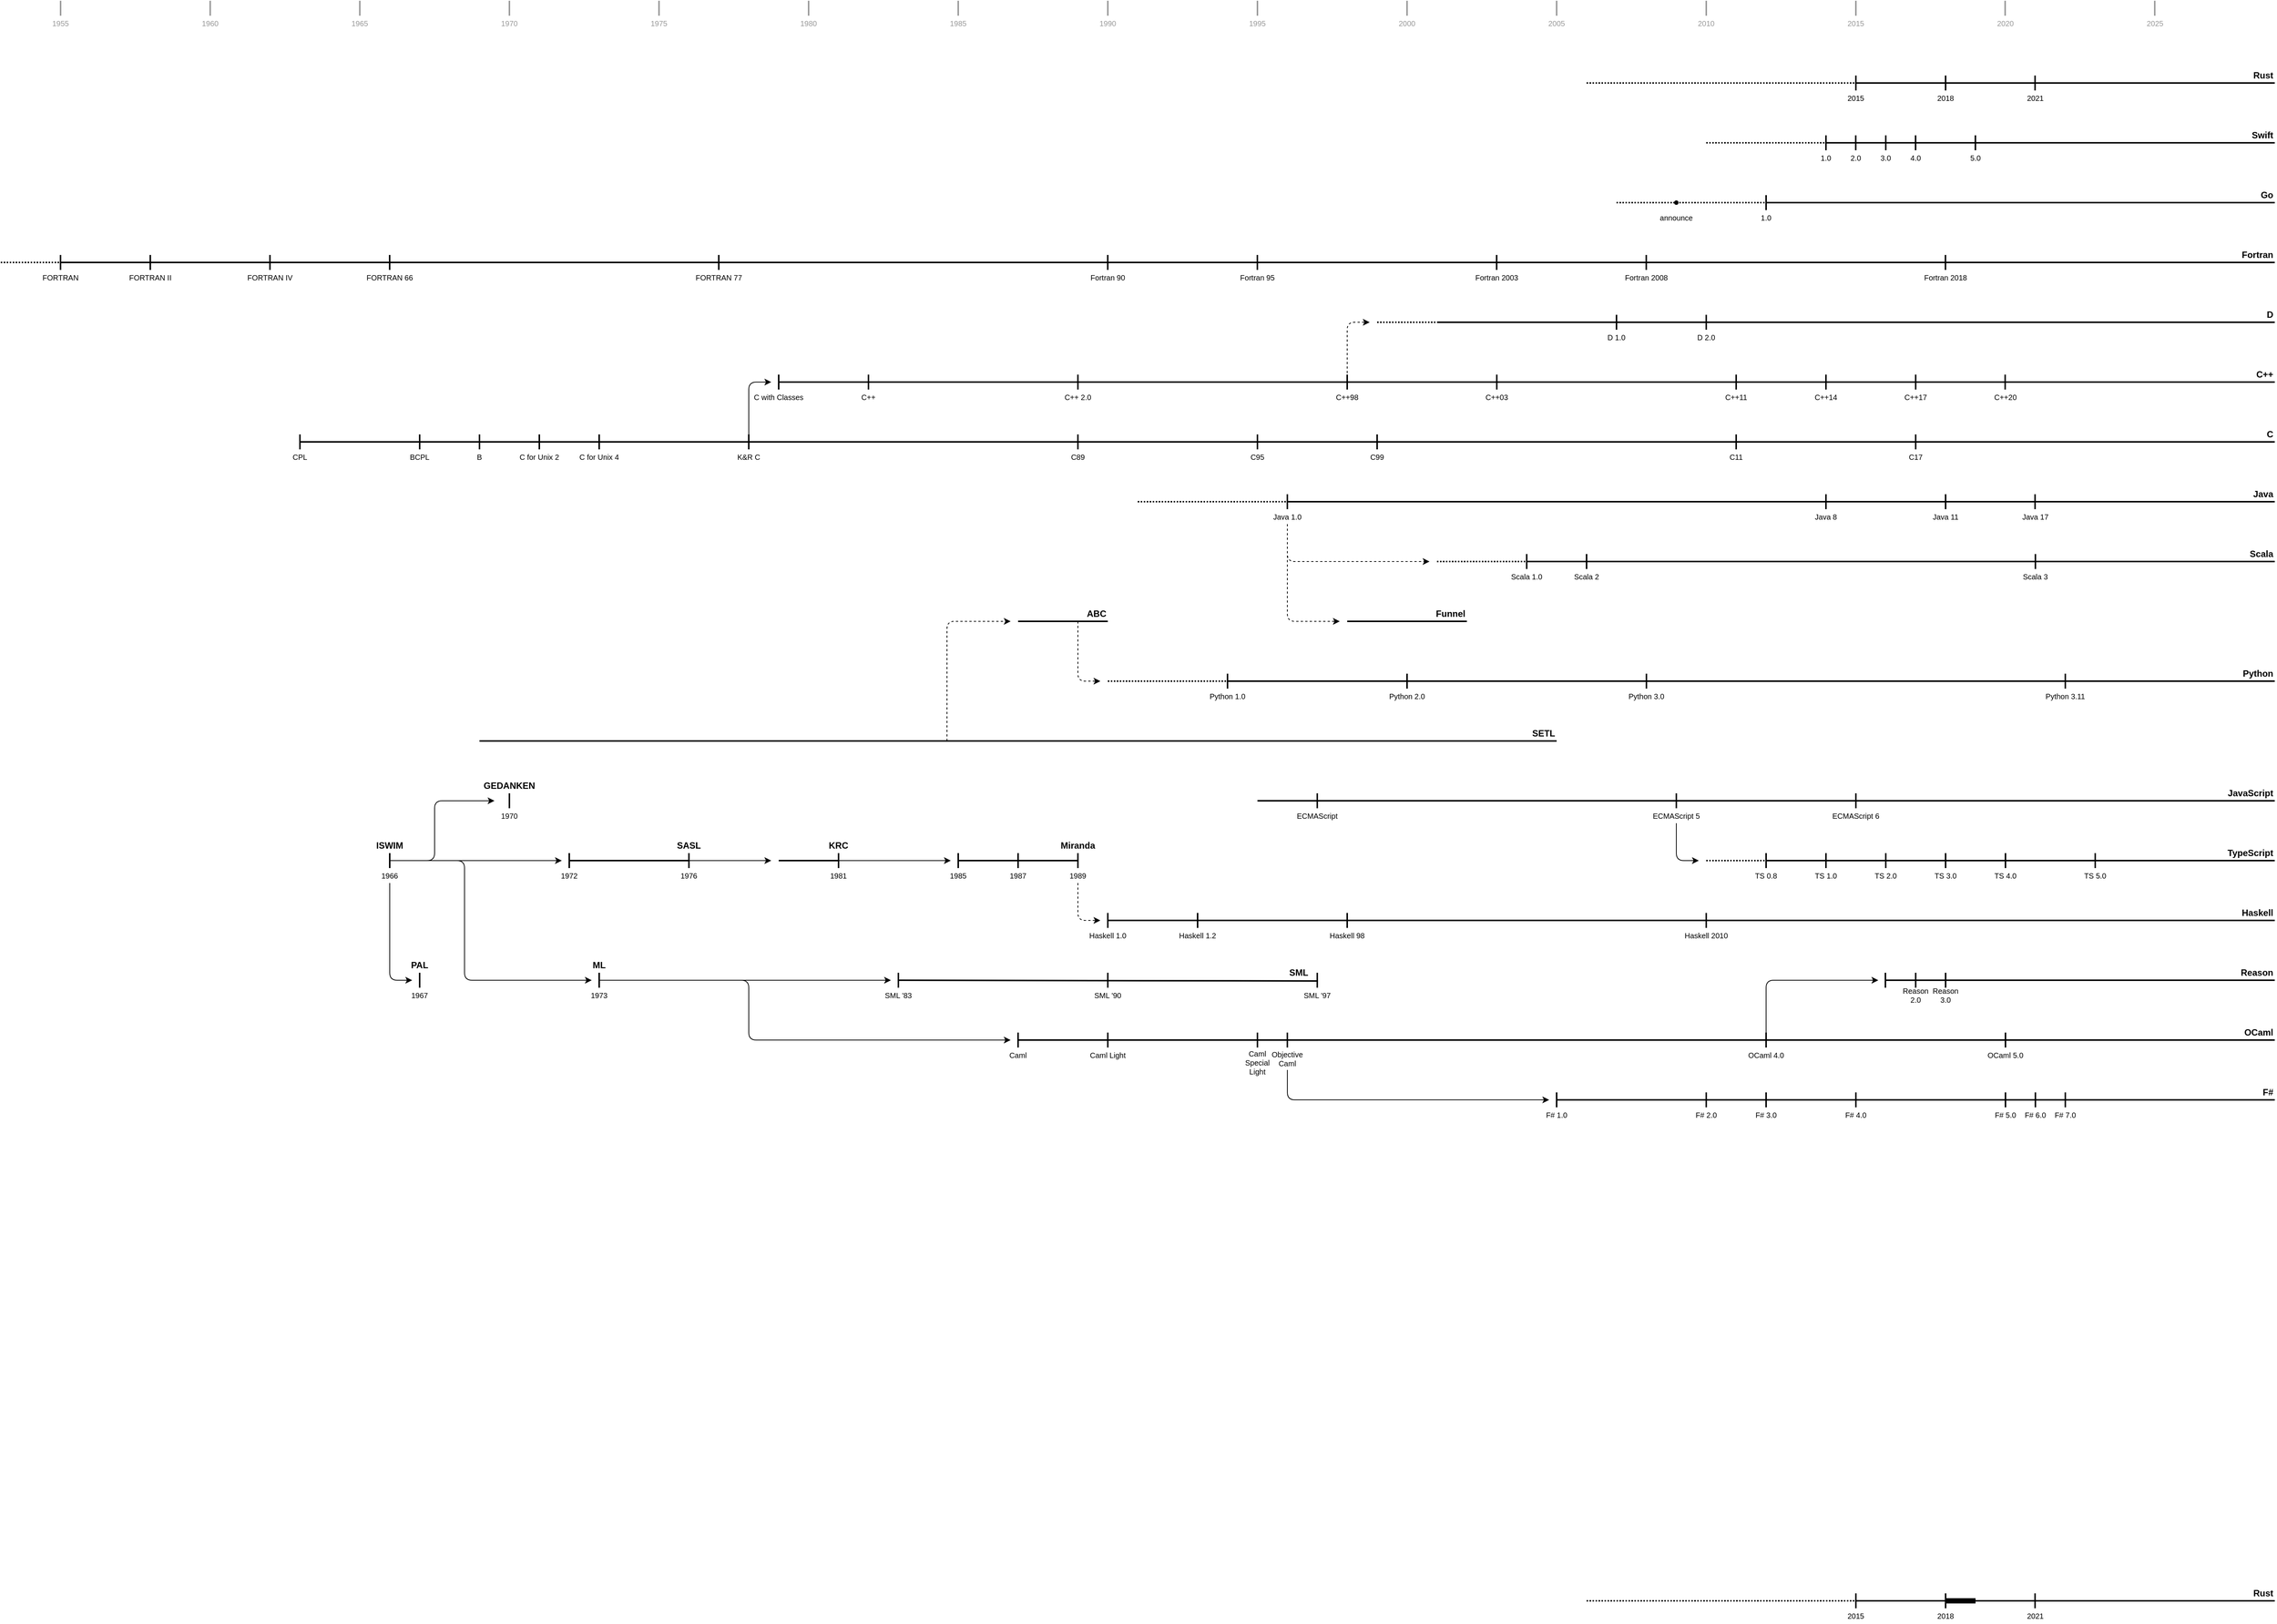 <mxfile version="21.3.2" type="github">
  <diagram name="Tree" id="TOpz_gU_0tLDTX0xRvxz">
    <mxGraphModel dx="1032" dy="628" grid="1" gridSize="10" guides="1" tooltips="1" connect="1" arrows="1" fold="1" page="1" pageScale="1" pageWidth="12000" pageHeight="3500" math="0" shadow="0">
      <root>
        <mxCell id="0" />
        <mxCell id="1" parent="0" />
        <mxCell id="IehX3tPz6Vb7JIEDDmJr-60" value="" style="endArrow=none;html=1;rounded=0;strokeWidth=2;" edge="1" parent="1">
          <mxGeometry width="50" height="50" relative="1" as="geometry">
            <mxPoint x="2520" y="130" as="sourcePoint" />
            <mxPoint x="2520" y="110" as="targetPoint" />
          </mxGeometry>
        </mxCell>
        <mxCell id="IehX3tPz6Vb7JIEDDmJr-61" value="" style="endArrow=none;html=1;rounded=0;strokeWidth=2;" edge="1" parent="1">
          <mxGeometry width="50" height="50" relative="1" as="geometry">
            <mxPoint x="2520" y="120" as="sourcePoint" />
            <mxPoint x="3080" y="120" as="targetPoint" />
          </mxGeometry>
        </mxCell>
        <mxCell id="IehX3tPz6Vb7JIEDDmJr-62" value="Rust" style="text;html=1;strokeColor=none;fillColor=none;align=right;verticalAlign=middle;whiteSpace=wrap;rounded=0;fontStyle=1" vertex="1" parent="1">
          <mxGeometry x="3020" y="100" width="60" height="20" as="geometry" />
        </mxCell>
        <mxCell id="IehX3tPz6Vb7JIEDDmJr-63" value="2015" style="text;html=1;strokeColor=none;fillColor=none;align=center;verticalAlign=middle;whiteSpace=wrap;rounded=0;fontSize=10;" vertex="1" parent="1">
          <mxGeometry x="2500" y="130" width="40" height="20" as="geometry" />
        </mxCell>
        <mxCell id="IehX3tPz6Vb7JIEDDmJr-64" value="" style="endArrow=none;html=1;rounded=0;strokeWidth=2;" edge="1" parent="1">
          <mxGeometry width="50" height="50" relative="1" as="geometry">
            <mxPoint x="2640" y="130" as="sourcePoint" />
            <mxPoint x="2640" y="110" as="targetPoint" />
          </mxGeometry>
        </mxCell>
        <mxCell id="IehX3tPz6Vb7JIEDDmJr-65" value="2018" style="text;html=1;strokeColor=none;fillColor=none;align=center;verticalAlign=middle;whiteSpace=wrap;rounded=0;fontSize=10;" vertex="1" parent="1">
          <mxGeometry x="2620" y="130" width="40" height="20" as="geometry" />
        </mxCell>
        <mxCell id="IehX3tPz6Vb7JIEDDmJr-66" value="" style="endArrow=none;html=1;rounded=0;strokeWidth=2;" edge="1" parent="1">
          <mxGeometry width="50" height="50" relative="1" as="geometry">
            <mxPoint x="2759.58" y="130" as="sourcePoint" />
            <mxPoint x="2759.58" y="110" as="targetPoint" />
          </mxGeometry>
        </mxCell>
        <mxCell id="IehX3tPz6Vb7JIEDDmJr-67" value="2021" style="text;html=1;strokeColor=none;fillColor=none;align=center;verticalAlign=middle;whiteSpace=wrap;rounded=0;fontSize=10;" vertex="1" parent="1">
          <mxGeometry x="2740" y="130" width="40" height="20" as="geometry" />
        </mxCell>
        <mxCell id="IehX3tPz6Vb7JIEDDmJr-68" value="" style="endArrow=none;html=1;rounded=0;strokeWidth=2;dashed=1;dashPattern=1 1;" edge="1" parent="1">
          <mxGeometry width="50" height="50" relative="1" as="geometry">
            <mxPoint x="2160" y="120" as="sourcePoint" />
            <mxPoint x="2520" y="120" as="targetPoint" />
          </mxGeometry>
        </mxCell>
        <mxCell id="IehX3tPz6Vb7JIEDDmJr-88" value="" style="endArrow=none;html=1;rounded=0;strokeWidth=2;" edge="1" parent="1">
          <mxGeometry width="50" height="50" relative="1" as="geometry">
            <mxPoint x="2480" y="210" as="sourcePoint" />
            <mxPoint x="2480" y="190" as="targetPoint" />
          </mxGeometry>
        </mxCell>
        <mxCell id="IehX3tPz6Vb7JIEDDmJr-89" value="" style="endArrow=none;html=1;rounded=0;strokeWidth=2;" edge="1" parent="1">
          <mxGeometry width="50" height="50" relative="1" as="geometry">
            <mxPoint x="2480" y="200" as="sourcePoint" />
            <mxPoint x="3080" y="200" as="targetPoint" />
          </mxGeometry>
        </mxCell>
        <mxCell id="IehX3tPz6Vb7JIEDDmJr-90" value="Swift" style="text;html=1;strokeColor=none;fillColor=none;align=right;verticalAlign=middle;whiteSpace=wrap;rounded=0;fontStyle=1" vertex="1" parent="1">
          <mxGeometry x="3020" y="180" width="60" height="20" as="geometry" />
        </mxCell>
        <mxCell id="IehX3tPz6Vb7JIEDDmJr-91" value="1.0" style="text;html=1;strokeColor=none;fillColor=none;align=center;verticalAlign=middle;whiteSpace=wrap;rounded=0;fontSize=10;" vertex="1" parent="1">
          <mxGeometry x="2460" y="210" width="40" height="20" as="geometry" />
        </mxCell>
        <mxCell id="IehX3tPz6Vb7JIEDDmJr-92" value="" style="endArrow=none;html=1;rounded=0;strokeWidth=2;" edge="1" parent="1">
          <mxGeometry width="50" height="50" relative="1" as="geometry">
            <mxPoint x="2599.86" y="210" as="sourcePoint" />
            <mxPoint x="2599.86" y="190" as="targetPoint" />
          </mxGeometry>
        </mxCell>
        <mxCell id="IehX3tPz6Vb7JIEDDmJr-93" value="4.0" style="text;html=1;strokeColor=none;fillColor=none;align=center;verticalAlign=middle;whiteSpace=wrap;rounded=0;fontSize=10;" vertex="1" parent="1">
          <mxGeometry x="2580" y="210" width="40" height="20" as="geometry" />
        </mxCell>
        <mxCell id="IehX3tPz6Vb7JIEDDmJr-94" value="" style="endArrow=none;html=1;rounded=0;strokeWidth=2;" edge="1" parent="1">
          <mxGeometry width="50" height="50" relative="1" as="geometry">
            <mxPoint x="2679.8" y="210" as="sourcePoint" />
            <mxPoint x="2679.8" y="190" as="targetPoint" />
          </mxGeometry>
        </mxCell>
        <mxCell id="IehX3tPz6Vb7JIEDDmJr-96" value="" style="endArrow=none;html=1;rounded=0;strokeWidth=2;dashed=1;dashPattern=1 1;" edge="1" parent="1">
          <mxGeometry width="50" height="50" relative="1" as="geometry">
            <mxPoint x="2320" y="200" as="sourcePoint" />
            <mxPoint x="2480" y="200" as="targetPoint" />
          </mxGeometry>
        </mxCell>
        <mxCell id="IehX3tPz6Vb7JIEDDmJr-97" value="" style="endArrow=none;html=1;rounded=0;strokeWidth=2;" edge="1" parent="1">
          <mxGeometry width="50" height="50" relative="1" as="geometry">
            <mxPoint x="2519.83" y="210" as="sourcePoint" />
            <mxPoint x="2519.83" y="190" as="targetPoint" />
          </mxGeometry>
        </mxCell>
        <mxCell id="IehX3tPz6Vb7JIEDDmJr-98" value="" style="endArrow=none;html=1;rounded=0;strokeWidth=2;" edge="1" parent="1">
          <mxGeometry width="50" height="50" relative="1" as="geometry">
            <mxPoint x="2560" y="210" as="sourcePoint" />
            <mxPoint x="2560" y="190" as="targetPoint" />
          </mxGeometry>
        </mxCell>
        <mxCell id="IehX3tPz6Vb7JIEDDmJr-99" value="2.0" style="text;html=1;strokeColor=none;fillColor=none;align=center;verticalAlign=middle;whiteSpace=wrap;rounded=0;fontSize=10;" vertex="1" parent="1">
          <mxGeometry x="2500" y="210" width="40" height="20" as="geometry" />
        </mxCell>
        <mxCell id="IehX3tPz6Vb7JIEDDmJr-100" value="3.0" style="text;html=1;strokeColor=none;fillColor=none;align=center;verticalAlign=middle;whiteSpace=wrap;rounded=0;fontSize=10;" vertex="1" parent="1">
          <mxGeometry x="2540" y="210" width="40" height="20" as="geometry" />
        </mxCell>
        <mxCell id="IehX3tPz6Vb7JIEDDmJr-101" value="5.0" style="text;html=1;strokeColor=none;fillColor=none;align=center;verticalAlign=middle;whiteSpace=wrap;rounded=0;fontSize=10;" vertex="1" parent="1">
          <mxGeometry x="2660" y="210" width="40" height="20" as="geometry" />
        </mxCell>
        <mxCell id="IehX3tPz6Vb7JIEDDmJr-102" value="" style="endArrow=none;html=1;rounded=0;strokeWidth=2;" edge="1" parent="1">
          <mxGeometry width="50" height="50" relative="1" as="geometry">
            <mxPoint x="2400" y="290" as="sourcePoint" />
            <mxPoint x="2400" y="270" as="targetPoint" />
          </mxGeometry>
        </mxCell>
        <mxCell id="IehX3tPz6Vb7JIEDDmJr-103" value="" style="endArrow=none;html=1;rounded=0;strokeWidth=2;" edge="1" parent="1">
          <mxGeometry width="50" height="50" relative="1" as="geometry">
            <mxPoint x="2400" y="280" as="sourcePoint" />
            <mxPoint x="3080" y="280" as="targetPoint" />
          </mxGeometry>
        </mxCell>
        <mxCell id="IehX3tPz6Vb7JIEDDmJr-104" value="Go" style="text;html=1;strokeColor=none;fillColor=none;align=right;verticalAlign=middle;whiteSpace=wrap;rounded=0;fontStyle=1" vertex="1" parent="1">
          <mxGeometry x="3020" y="260" width="60" height="20" as="geometry" />
        </mxCell>
        <mxCell id="IehX3tPz6Vb7JIEDDmJr-105" value="1.0" style="text;html=1;strokeColor=none;fillColor=none;align=center;verticalAlign=middle;whiteSpace=wrap;rounded=0;fontSize=10;" vertex="1" parent="1">
          <mxGeometry x="2380" y="290" width="40" height="20" as="geometry" />
        </mxCell>
        <mxCell id="IehX3tPz6Vb7JIEDDmJr-109" value="" style="endArrow=none;html=1;rounded=0;strokeWidth=2;dashed=1;dashPattern=1 1;" edge="1" parent="1" source="IehX3tPz6Vb7JIEDDmJr-115">
          <mxGeometry width="50" height="50" relative="1" as="geometry">
            <mxPoint x="2200" y="280" as="sourcePoint" />
            <mxPoint x="2400" y="280" as="targetPoint" />
          </mxGeometry>
        </mxCell>
        <mxCell id="IehX3tPz6Vb7JIEDDmJr-116" value="" style="endArrow=none;html=1;rounded=0;strokeWidth=2;dashed=1;dashPattern=1 1;" edge="1" parent="1" target="IehX3tPz6Vb7JIEDDmJr-115">
          <mxGeometry width="50" height="50" relative="1" as="geometry">
            <mxPoint x="2200" y="280" as="sourcePoint" />
            <mxPoint x="2400" y="280" as="targetPoint" />
          </mxGeometry>
        </mxCell>
        <mxCell id="IehX3tPz6Vb7JIEDDmJr-115" value="" style="shape=waypoint;sketch=0;fillStyle=solid;size=6;pointerEvents=1;points=[];fillColor=none;resizable=0;rotatable=0;perimeter=centerPerimeter;snapToPoint=1;fontSize=12;strokeWidth=1;" vertex="1" parent="1">
          <mxGeometry x="2270" y="270" width="20" height="20" as="geometry" />
        </mxCell>
        <mxCell id="IehX3tPz6Vb7JIEDDmJr-117" value="announce" style="text;html=1;strokeColor=none;fillColor=none;align=center;verticalAlign=middle;whiteSpace=wrap;rounded=0;fontSize=10;" vertex="1" parent="1">
          <mxGeometry x="2255" y="290" width="50" height="20" as="geometry" />
        </mxCell>
        <mxCell id="IehX3tPz6Vb7JIEDDmJr-119" value="" style="endArrow=none;html=1;rounded=0;strokeWidth=2;" edge="1" parent="1">
          <mxGeometry width="50" height="50" relative="1" as="geometry">
            <mxPoint x="120" y="360" as="sourcePoint" />
            <mxPoint x="3080" y="360" as="targetPoint" />
          </mxGeometry>
        </mxCell>
        <mxCell id="IehX3tPz6Vb7JIEDDmJr-120" value="Fortran" style="text;html=1;strokeColor=none;fillColor=none;align=right;verticalAlign=middle;whiteSpace=wrap;rounded=0;fontStyle=1" vertex="1" parent="1">
          <mxGeometry x="3020" y="340" width="60" height="20" as="geometry" />
        </mxCell>
        <mxCell id="IehX3tPz6Vb7JIEDDmJr-132" value="" style="endArrow=none;html=1;rounded=0;strokeWidth=2;fontColor=#999999;strokeColor=#999999;" edge="1" parent="1">
          <mxGeometry width="50" height="50" relative="1" as="geometry">
            <mxPoint x="2520" y="30" as="sourcePoint" />
            <mxPoint x="2520" y="10" as="targetPoint" />
          </mxGeometry>
        </mxCell>
        <mxCell id="IehX3tPz6Vb7JIEDDmJr-133" value="2015" style="text;html=1;strokeColor=none;fillColor=none;align=center;verticalAlign=middle;whiteSpace=wrap;rounded=0;fontSize=10;fontColor=#999999;" vertex="1" parent="1">
          <mxGeometry x="2500" y="30" width="40" height="20" as="geometry" />
        </mxCell>
        <mxCell id="IehX3tPz6Vb7JIEDDmJr-136" value="" style="endArrow=none;html=1;rounded=0;strokeWidth=2;fontColor=#999999;strokeColor=#999999;" edge="1" parent="1">
          <mxGeometry width="50" height="50" relative="1" as="geometry">
            <mxPoint x="2719.58" y="30" as="sourcePoint" />
            <mxPoint x="2719.58" y="10" as="targetPoint" />
          </mxGeometry>
        </mxCell>
        <mxCell id="IehX3tPz6Vb7JIEDDmJr-137" value="2020" style="text;html=1;strokeColor=none;fillColor=none;align=center;verticalAlign=middle;whiteSpace=wrap;rounded=0;fontSize=10;fontColor=#999999;" vertex="1" parent="1">
          <mxGeometry x="2700" y="30" width="40" height="20" as="geometry" />
        </mxCell>
        <mxCell id="IehX3tPz6Vb7JIEDDmJr-138" value="" style="endArrow=none;html=1;rounded=0;strokeWidth=2;fontColor=#999999;strokeColor=#999999;" edge="1" parent="1">
          <mxGeometry width="50" height="50" relative="1" as="geometry">
            <mxPoint x="2320" y="30" as="sourcePoint" />
            <mxPoint x="2320" y="10" as="targetPoint" />
          </mxGeometry>
        </mxCell>
        <mxCell id="IehX3tPz6Vb7JIEDDmJr-139" value="2010" style="text;html=1;strokeColor=none;fillColor=none;align=center;verticalAlign=middle;whiteSpace=wrap;rounded=0;fontSize=10;fontColor=#999999;" vertex="1" parent="1">
          <mxGeometry x="2300" y="30" width="40" height="20" as="geometry" />
        </mxCell>
        <mxCell id="IehX3tPz6Vb7JIEDDmJr-140" value="" style="endArrow=none;html=1;rounded=0;strokeWidth=2;fontColor=#999999;strokeColor=#999999;" edge="1" parent="1">
          <mxGeometry width="50" height="50" relative="1" as="geometry">
            <mxPoint x="2120" y="30" as="sourcePoint" />
            <mxPoint x="2120" y="10" as="targetPoint" />
          </mxGeometry>
        </mxCell>
        <mxCell id="IehX3tPz6Vb7JIEDDmJr-141" value="2005" style="text;html=1;strokeColor=none;fillColor=none;align=center;verticalAlign=middle;whiteSpace=wrap;rounded=0;fontSize=10;fontColor=#999999;" vertex="1" parent="1">
          <mxGeometry x="2100" y="30" width="40" height="20" as="geometry" />
        </mxCell>
        <mxCell id="IehX3tPz6Vb7JIEDDmJr-142" value="" style="endArrow=none;html=1;rounded=0;strokeWidth=2;fontColor=#999999;strokeColor=#999999;" edge="1" parent="1">
          <mxGeometry width="50" height="50" relative="1" as="geometry">
            <mxPoint x="1920" y="30" as="sourcePoint" />
            <mxPoint x="1920" y="10" as="targetPoint" />
          </mxGeometry>
        </mxCell>
        <mxCell id="IehX3tPz6Vb7JIEDDmJr-143" value="2000" style="text;html=1;strokeColor=none;fillColor=none;align=center;verticalAlign=middle;whiteSpace=wrap;rounded=0;fontSize=10;fontColor=#999999;" vertex="1" parent="1">
          <mxGeometry x="1900" y="30" width="40" height="20" as="geometry" />
        </mxCell>
        <mxCell id="IehX3tPz6Vb7JIEDDmJr-144" value="" style="endArrow=none;html=1;rounded=0;strokeWidth=2;fontColor=#999999;strokeColor=#999999;" edge="1" parent="1">
          <mxGeometry width="50" height="50" relative="1" as="geometry">
            <mxPoint x="1720" y="30" as="sourcePoint" />
            <mxPoint x="1720" y="10" as="targetPoint" />
          </mxGeometry>
        </mxCell>
        <mxCell id="IehX3tPz6Vb7JIEDDmJr-145" value="1995" style="text;html=1;strokeColor=none;fillColor=none;align=center;verticalAlign=middle;whiteSpace=wrap;rounded=0;fontSize=10;fontColor=#999999;" vertex="1" parent="1">
          <mxGeometry x="1700" y="30" width="40" height="20" as="geometry" />
        </mxCell>
        <mxCell id="IehX3tPz6Vb7JIEDDmJr-146" value="" style="endArrow=none;html=1;rounded=0;strokeWidth=2;fontColor=#999999;strokeColor=#999999;" edge="1" parent="1">
          <mxGeometry width="50" height="50" relative="1" as="geometry">
            <mxPoint x="1520" y="30" as="sourcePoint" />
            <mxPoint x="1520" y="10" as="targetPoint" />
          </mxGeometry>
        </mxCell>
        <mxCell id="IehX3tPz6Vb7JIEDDmJr-147" value="1990" style="text;html=1;strokeColor=none;fillColor=none;align=center;verticalAlign=middle;whiteSpace=wrap;rounded=0;fontSize=10;fontColor=#999999;" vertex="1" parent="1">
          <mxGeometry x="1500" y="30" width="40" height="20" as="geometry" />
        </mxCell>
        <mxCell id="IehX3tPz6Vb7JIEDDmJr-148" value="" style="endArrow=none;html=1;rounded=0;strokeWidth=2;fontColor=#999999;strokeColor=#999999;" edge="1" parent="1">
          <mxGeometry width="50" height="50" relative="1" as="geometry">
            <mxPoint x="1320" y="30" as="sourcePoint" />
            <mxPoint x="1320" y="10" as="targetPoint" />
          </mxGeometry>
        </mxCell>
        <mxCell id="IehX3tPz6Vb7JIEDDmJr-149" value="1985" style="text;html=1;strokeColor=none;fillColor=none;align=center;verticalAlign=middle;whiteSpace=wrap;rounded=0;fontSize=10;fontColor=#999999;" vertex="1" parent="1">
          <mxGeometry x="1300" y="30" width="40" height="20" as="geometry" />
        </mxCell>
        <mxCell id="IehX3tPz6Vb7JIEDDmJr-150" value="" style="endArrow=none;html=1;rounded=0;strokeWidth=2;fontColor=#999999;strokeColor=#999999;" edge="1" parent="1">
          <mxGeometry width="50" height="50" relative="1" as="geometry">
            <mxPoint x="1120" y="30" as="sourcePoint" />
            <mxPoint x="1120" y="10" as="targetPoint" />
          </mxGeometry>
        </mxCell>
        <mxCell id="IehX3tPz6Vb7JIEDDmJr-151" value="1980" style="text;html=1;strokeColor=none;fillColor=none;align=center;verticalAlign=middle;whiteSpace=wrap;rounded=0;fontSize=10;fontColor=#999999;" vertex="1" parent="1">
          <mxGeometry x="1100" y="30" width="40" height="20" as="geometry" />
        </mxCell>
        <mxCell id="IehX3tPz6Vb7JIEDDmJr-152" value="" style="endArrow=none;html=1;rounded=0;strokeWidth=2;fontColor=#999999;strokeColor=#999999;" edge="1" parent="1">
          <mxGeometry width="50" height="50" relative="1" as="geometry">
            <mxPoint x="920" y="30" as="sourcePoint" />
            <mxPoint x="920" y="10" as="targetPoint" />
          </mxGeometry>
        </mxCell>
        <mxCell id="IehX3tPz6Vb7JIEDDmJr-153" value="1975" style="text;html=1;strokeColor=none;fillColor=none;align=center;verticalAlign=middle;whiteSpace=wrap;rounded=0;fontSize=10;fontColor=#999999;" vertex="1" parent="1">
          <mxGeometry x="900" y="30" width="40" height="20" as="geometry" />
        </mxCell>
        <mxCell id="IehX3tPz6Vb7JIEDDmJr-154" value="" style="endArrow=none;html=1;rounded=0;strokeWidth=2;fontColor=#999999;strokeColor=#999999;" edge="1" parent="1">
          <mxGeometry width="50" height="50" relative="1" as="geometry">
            <mxPoint x="720" y="30" as="sourcePoint" />
            <mxPoint x="720" y="10" as="targetPoint" />
          </mxGeometry>
        </mxCell>
        <mxCell id="IehX3tPz6Vb7JIEDDmJr-155" value="1970" style="text;html=1;strokeColor=none;fillColor=none;align=center;verticalAlign=middle;whiteSpace=wrap;rounded=0;fontSize=10;fontColor=#999999;" vertex="1" parent="1">
          <mxGeometry x="700" y="30" width="40" height="20" as="geometry" />
        </mxCell>
        <mxCell id="IehX3tPz6Vb7JIEDDmJr-156" value="" style="endArrow=none;html=1;rounded=0;strokeWidth=2;fontColor=#999999;strokeColor=#999999;" edge="1" parent="1">
          <mxGeometry width="50" height="50" relative="1" as="geometry">
            <mxPoint x="520" y="30" as="sourcePoint" />
            <mxPoint x="520" y="10" as="targetPoint" />
          </mxGeometry>
        </mxCell>
        <mxCell id="IehX3tPz6Vb7JIEDDmJr-157" value="1965" style="text;html=1;strokeColor=none;fillColor=none;align=center;verticalAlign=middle;whiteSpace=wrap;rounded=0;fontSize=10;fontColor=#999999;" vertex="1" parent="1">
          <mxGeometry x="500" y="30" width="40" height="20" as="geometry" />
        </mxCell>
        <mxCell id="IehX3tPz6Vb7JIEDDmJr-158" value="" style="endArrow=none;html=1;rounded=0;strokeWidth=2;fontColor=#999999;strokeColor=#999999;" edge="1" parent="1">
          <mxGeometry width="50" height="50" relative="1" as="geometry">
            <mxPoint x="320" y="30" as="sourcePoint" />
            <mxPoint x="320" y="10" as="targetPoint" />
          </mxGeometry>
        </mxCell>
        <mxCell id="IehX3tPz6Vb7JIEDDmJr-159" value="1960" style="text;html=1;strokeColor=none;fillColor=none;align=center;verticalAlign=middle;whiteSpace=wrap;rounded=0;fontSize=10;fontColor=#999999;" vertex="1" parent="1">
          <mxGeometry x="300" y="30" width="40" height="20" as="geometry" />
        </mxCell>
        <mxCell id="IehX3tPz6Vb7JIEDDmJr-160" value="" style="endArrow=none;html=1;rounded=0;strokeWidth=2;fontColor=#999999;strokeColor=#999999;" edge="1" parent="1">
          <mxGeometry width="50" height="50" relative="1" as="geometry">
            <mxPoint x="120" y="30" as="sourcePoint" />
            <mxPoint x="120" y="10" as="targetPoint" />
          </mxGeometry>
        </mxCell>
        <mxCell id="IehX3tPz6Vb7JIEDDmJr-161" value="1955" style="text;html=1;strokeColor=none;fillColor=none;align=center;verticalAlign=middle;whiteSpace=wrap;rounded=0;fontSize=10;fontColor=#999999;" vertex="1" parent="1">
          <mxGeometry x="100" y="30" width="40" height="20" as="geometry" />
        </mxCell>
        <mxCell id="IehX3tPz6Vb7JIEDDmJr-162" value="" style="endArrow=none;html=1;rounded=0;strokeWidth=2;" edge="1" parent="1">
          <mxGeometry width="50" height="50" relative="1" as="geometry">
            <mxPoint x="2639.8" y="370" as="sourcePoint" />
            <mxPoint x="2639.8" y="350" as="targetPoint" />
          </mxGeometry>
        </mxCell>
        <mxCell id="IehX3tPz6Vb7JIEDDmJr-163" value="Fortran 2018" style="text;html=1;strokeColor=none;fillColor=none;align=center;verticalAlign=middle;whiteSpace=wrap;rounded=0;fontSize=10;" vertex="1" parent="1">
          <mxGeometry x="2600" y="370" width="80" height="20" as="geometry" />
        </mxCell>
        <mxCell id="IehX3tPz6Vb7JIEDDmJr-164" value="" style="endArrow=none;html=1;rounded=0;strokeWidth=2;" edge="1" parent="1">
          <mxGeometry width="50" height="50" relative="1" as="geometry">
            <mxPoint x="2239.8" y="370" as="sourcePoint" />
            <mxPoint x="2239.8" y="350" as="targetPoint" />
          </mxGeometry>
        </mxCell>
        <mxCell id="IehX3tPz6Vb7JIEDDmJr-165" value="Fortran 2008" style="text;html=1;strokeColor=none;fillColor=none;align=center;verticalAlign=middle;whiteSpace=wrap;rounded=0;fontSize=10;" vertex="1" parent="1">
          <mxGeometry x="2200" y="370" width="80" height="20" as="geometry" />
        </mxCell>
        <mxCell id="IehX3tPz6Vb7JIEDDmJr-166" value="" style="endArrow=none;html=1;rounded=0;strokeWidth=2;" edge="1" parent="1">
          <mxGeometry width="50" height="50" relative="1" as="geometry">
            <mxPoint x="2039.8" y="370" as="sourcePoint" />
            <mxPoint x="2039.8" y="350" as="targetPoint" />
          </mxGeometry>
        </mxCell>
        <mxCell id="IehX3tPz6Vb7JIEDDmJr-167" value="Fortran 2003" style="text;html=1;strokeColor=none;fillColor=none;align=center;verticalAlign=middle;whiteSpace=wrap;rounded=0;fontSize=10;" vertex="1" parent="1">
          <mxGeometry x="2000" y="370" width="80" height="20" as="geometry" />
        </mxCell>
        <mxCell id="IehX3tPz6Vb7JIEDDmJr-168" value="" style="endArrow=none;html=1;rounded=0;strokeWidth=2;" edge="1" parent="1">
          <mxGeometry width="50" height="50" relative="1" as="geometry">
            <mxPoint x="1719.9" y="370" as="sourcePoint" />
            <mxPoint x="1719.9" y="350" as="targetPoint" />
          </mxGeometry>
        </mxCell>
        <mxCell id="IehX3tPz6Vb7JIEDDmJr-169" value="Fortran 95" style="text;html=1;strokeColor=none;fillColor=none;align=center;verticalAlign=middle;whiteSpace=wrap;rounded=0;fontSize=10;" vertex="1" parent="1">
          <mxGeometry x="1680" y="370" width="80" height="20" as="geometry" />
        </mxCell>
        <mxCell id="IehX3tPz6Vb7JIEDDmJr-170" value="" style="endArrow=none;html=1;rounded=0;strokeWidth=2;" edge="1" parent="1">
          <mxGeometry width="50" height="50" relative="1" as="geometry">
            <mxPoint x="1519.9" y="370" as="sourcePoint" />
            <mxPoint x="1519.9" y="350" as="targetPoint" />
          </mxGeometry>
        </mxCell>
        <mxCell id="IehX3tPz6Vb7JIEDDmJr-171" value="Fortran 90" style="text;html=1;strokeColor=none;fillColor=none;align=center;verticalAlign=middle;whiteSpace=wrap;rounded=0;fontSize=10;" vertex="1" parent="1">
          <mxGeometry x="1480" y="370" width="80" height="20" as="geometry" />
        </mxCell>
        <mxCell id="IehX3tPz6Vb7JIEDDmJr-172" value="" style="endArrow=none;html=1;rounded=0;strokeWidth=2;" edge="1" parent="1">
          <mxGeometry width="50" height="50" relative="1" as="geometry">
            <mxPoint x="999.9" y="370" as="sourcePoint" />
            <mxPoint x="999.9" y="350" as="targetPoint" />
          </mxGeometry>
        </mxCell>
        <mxCell id="IehX3tPz6Vb7JIEDDmJr-173" value="FORTRAN 77" style="text;html=1;strokeColor=none;fillColor=none;align=center;verticalAlign=middle;whiteSpace=wrap;rounded=0;fontSize=10;" vertex="1" parent="1">
          <mxGeometry x="960" y="370" width="80" height="20" as="geometry" />
        </mxCell>
        <mxCell id="IehX3tPz6Vb7JIEDDmJr-174" value="" style="endArrow=none;html=1;rounded=0;strokeWidth=2;" edge="1" parent="1">
          <mxGeometry width="50" height="50" relative="1" as="geometry">
            <mxPoint x="559.9" y="370" as="sourcePoint" />
            <mxPoint x="559.9" y="350" as="targetPoint" />
          </mxGeometry>
        </mxCell>
        <mxCell id="IehX3tPz6Vb7JIEDDmJr-175" value="FORTRAN 66" style="text;html=1;strokeColor=none;fillColor=none;align=center;verticalAlign=middle;whiteSpace=wrap;rounded=0;fontSize=10;" vertex="1" parent="1">
          <mxGeometry x="520" y="370" width="80" height="20" as="geometry" />
        </mxCell>
        <mxCell id="IehX3tPz6Vb7JIEDDmJr-176" value="" style="endArrow=none;html=1;rounded=0;strokeWidth=2;" edge="1" parent="1">
          <mxGeometry width="50" height="50" relative="1" as="geometry">
            <mxPoint x="399.9" y="370" as="sourcePoint" />
            <mxPoint x="399.9" y="350" as="targetPoint" />
          </mxGeometry>
        </mxCell>
        <mxCell id="IehX3tPz6Vb7JIEDDmJr-177" value="FORTRAN IV" style="text;html=1;strokeColor=none;fillColor=none;align=center;verticalAlign=middle;whiteSpace=wrap;rounded=0;fontSize=10;" vertex="1" parent="1">
          <mxGeometry x="360" y="370" width="80" height="20" as="geometry" />
        </mxCell>
        <mxCell id="IehX3tPz6Vb7JIEDDmJr-178" value="" style="endArrow=none;html=1;rounded=0;strokeWidth=2;" edge="1" parent="1">
          <mxGeometry width="50" height="50" relative="1" as="geometry">
            <mxPoint x="239.9" y="370" as="sourcePoint" />
            <mxPoint x="239.9" y="350" as="targetPoint" />
          </mxGeometry>
        </mxCell>
        <mxCell id="IehX3tPz6Vb7JIEDDmJr-179" value="FORTRAN II" style="text;html=1;strokeColor=none;fillColor=none;align=center;verticalAlign=middle;whiteSpace=wrap;rounded=0;fontSize=10;" vertex="1" parent="1">
          <mxGeometry x="200" y="370" width="80" height="20" as="geometry" />
        </mxCell>
        <mxCell id="IehX3tPz6Vb7JIEDDmJr-180" value="" style="endArrow=none;html=1;rounded=0;strokeWidth=2;" edge="1" parent="1">
          <mxGeometry width="50" height="50" relative="1" as="geometry">
            <mxPoint x="119.9" y="370" as="sourcePoint" />
            <mxPoint x="119.9" y="350" as="targetPoint" />
          </mxGeometry>
        </mxCell>
        <mxCell id="IehX3tPz6Vb7JIEDDmJr-181" value="FORTRAN" style="text;html=1;strokeColor=none;fillColor=none;align=center;verticalAlign=middle;whiteSpace=wrap;rounded=0;fontSize=10;" vertex="1" parent="1">
          <mxGeometry x="80" y="370" width="80" height="20" as="geometry" />
        </mxCell>
        <mxCell id="IehX3tPz6Vb7JIEDDmJr-182" value="" style="endArrow=none;html=1;rounded=0;strokeWidth=2;dashed=1;dashPattern=1 1;" edge="1" parent="1">
          <mxGeometry width="50" height="50" relative="1" as="geometry">
            <mxPoint x="40" y="360" as="sourcePoint" />
            <mxPoint x="120" y="360" as="targetPoint" />
          </mxGeometry>
        </mxCell>
        <mxCell id="IehX3tPz6Vb7JIEDDmJr-183" value="" style="endArrow=none;html=1;rounded=0;strokeWidth=2;" edge="1" parent="1">
          <mxGeometry width="50" height="50" relative="1" as="geometry">
            <mxPoint x="2480" y="530" as="sourcePoint" />
            <mxPoint x="2480" y="510" as="targetPoint" />
          </mxGeometry>
        </mxCell>
        <mxCell id="IehX3tPz6Vb7JIEDDmJr-184" value="" style="endArrow=none;html=1;rounded=0;strokeWidth=2;" edge="1" parent="1">
          <mxGeometry width="50" height="50" relative="1" as="geometry">
            <mxPoint x="1080" y="520" as="sourcePoint" />
            <mxPoint x="3080" y="520" as="targetPoint" />
          </mxGeometry>
        </mxCell>
        <mxCell id="IehX3tPz6Vb7JIEDDmJr-185" value="C++" style="text;html=1;strokeColor=none;fillColor=none;align=right;verticalAlign=middle;whiteSpace=wrap;rounded=0;fontStyle=1" vertex="1" parent="1">
          <mxGeometry x="3020" y="500" width="60" height="20" as="geometry" />
        </mxCell>
        <mxCell id="IehX3tPz6Vb7JIEDDmJr-186" value="C++14" style="text;html=1;strokeColor=none;fillColor=none;align=center;verticalAlign=middle;whiteSpace=wrap;rounded=0;fontSize=10;" vertex="1" parent="1">
          <mxGeometry x="2460" y="530" width="40" height="20" as="geometry" />
        </mxCell>
        <mxCell id="IehX3tPz6Vb7JIEDDmJr-187" value="" style="endArrow=none;html=1;rounded=0;strokeWidth=2;" edge="1" parent="1">
          <mxGeometry width="50" height="50" relative="1" as="geometry">
            <mxPoint x="2600" y="530" as="sourcePoint" />
            <mxPoint x="2600" y="510" as="targetPoint" />
          </mxGeometry>
        </mxCell>
        <mxCell id="IehX3tPz6Vb7JIEDDmJr-188" value="C++17" style="text;html=1;strokeColor=none;fillColor=none;align=center;verticalAlign=middle;whiteSpace=wrap;rounded=0;fontSize=10;" vertex="1" parent="1">
          <mxGeometry x="2580" y="530" width="40" height="20" as="geometry" />
        </mxCell>
        <mxCell id="IehX3tPz6Vb7JIEDDmJr-189" value="" style="endArrow=none;html=1;rounded=0;strokeWidth=2;" edge="1" parent="1">
          <mxGeometry width="50" height="50" relative="1" as="geometry">
            <mxPoint x="2719.58" y="530" as="sourcePoint" />
            <mxPoint x="2719.58" y="510" as="targetPoint" />
          </mxGeometry>
        </mxCell>
        <mxCell id="IehX3tPz6Vb7JIEDDmJr-190" value="C++20" style="text;html=1;strokeColor=none;fillColor=none;align=center;verticalAlign=middle;whiteSpace=wrap;rounded=0;fontSize=10;" vertex="1" parent="1">
          <mxGeometry x="2700" y="530" width="40" height="20" as="geometry" />
        </mxCell>
        <mxCell id="IehX3tPz6Vb7JIEDDmJr-194" value="" style="endArrow=none;html=1;rounded=0;strokeWidth=2;" edge="1" parent="1">
          <mxGeometry width="50" height="50" relative="1" as="geometry">
            <mxPoint x="2360" y="530" as="sourcePoint" />
            <mxPoint x="2360" y="510" as="targetPoint" />
          </mxGeometry>
        </mxCell>
        <mxCell id="IehX3tPz6Vb7JIEDDmJr-195" value="C++11" style="text;html=1;strokeColor=none;fillColor=none;align=center;verticalAlign=middle;whiteSpace=wrap;rounded=0;fontSize=10;" vertex="1" parent="1">
          <mxGeometry x="2340" y="530" width="40" height="20" as="geometry" />
        </mxCell>
        <mxCell id="IehX3tPz6Vb7JIEDDmJr-196" value="" style="endArrow=none;html=1;rounded=0;strokeWidth=2;" edge="1" parent="1">
          <mxGeometry width="50" height="50" relative="1" as="geometry">
            <mxPoint x="2040" y="530" as="sourcePoint" />
            <mxPoint x="2040" y="510" as="targetPoint" />
          </mxGeometry>
        </mxCell>
        <mxCell id="IehX3tPz6Vb7JIEDDmJr-197" value="C++03" style="text;html=1;strokeColor=none;fillColor=none;align=center;verticalAlign=middle;whiteSpace=wrap;rounded=0;fontSize=10;" vertex="1" parent="1">
          <mxGeometry x="2020" y="530" width="40" height="20" as="geometry" />
        </mxCell>
        <mxCell id="IehX3tPz6Vb7JIEDDmJr-198" value="" style="endArrow=none;html=1;rounded=0;strokeWidth=2;" edge="1" parent="1">
          <mxGeometry width="50" height="50" relative="1" as="geometry">
            <mxPoint x="1840" y="530" as="sourcePoint" />
            <mxPoint x="1840" y="510" as="targetPoint" />
          </mxGeometry>
        </mxCell>
        <mxCell id="IehX3tPz6Vb7JIEDDmJr-199" value="C++98" style="text;html=1;strokeColor=none;fillColor=none;align=center;verticalAlign=middle;whiteSpace=wrap;rounded=0;fontSize=10;" vertex="1" parent="1">
          <mxGeometry x="1820" y="530" width="40" height="20" as="geometry" />
        </mxCell>
        <mxCell id="IehX3tPz6Vb7JIEDDmJr-200" value="" style="endArrow=none;html=1;rounded=0;strokeWidth=2;" edge="1" parent="1">
          <mxGeometry width="50" height="50" relative="1" as="geometry">
            <mxPoint x="1480" y="530" as="sourcePoint" />
            <mxPoint x="1480" y="510" as="targetPoint" />
          </mxGeometry>
        </mxCell>
        <mxCell id="IehX3tPz6Vb7JIEDDmJr-201" value="C++ 2.0" style="text;html=1;strokeColor=none;fillColor=none;align=center;verticalAlign=middle;whiteSpace=wrap;rounded=0;fontSize=10;" vertex="1" parent="1">
          <mxGeometry x="1460" y="530" width="40" height="20" as="geometry" />
        </mxCell>
        <mxCell id="IehX3tPz6Vb7JIEDDmJr-202" value="" style="endArrow=none;html=1;rounded=0;strokeWidth=2;" edge="1" parent="1">
          <mxGeometry width="50" height="50" relative="1" as="geometry">
            <mxPoint x="1200" y="530" as="sourcePoint" />
            <mxPoint x="1200" y="510" as="targetPoint" />
          </mxGeometry>
        </mxCell>
        <mxCell id="IehX3tPz6Vb7JIEDDmJr-203" value="C++" style="text;html=1;strokeColor=none;fillColor=none;align=center;verticalAlign=middle;whiteSpace=wrap;rounded=0;fontSize=10;" vertex="1" parent="1">
          <mxGeometry x="1180" y="530" width="40" height="20" as="geometry" />
        </mxCell>
        <mxCell id="IehX3tPz6Vb7JIEDDmJr-204" value="" style="endArrow=none;html=1;rounded=0;strokeWidth=2;" edge="1" parent="1">
          <mxGeometry width="50" height="50" relative="1" as="geometry">
            <mxPoint x="1080" y="530" as="sourcePoint" />
            <mxPoint x="1080" y="510" as="targetPoint" />
          </mxGeometry>
        </mxCell>
        <mxCell id="IehX3tPz6Vb7JIEDDmJr-205" value="C with Classes" style="text;html=1;strokeColor=none;fillColor=none;align=center;verticalAlign=middle;whiteSpace=wrap;rounded=0;fontSize=10;" vertex="1" parent="1">
          <mxGeometry x="1040" y="530" width="80" height="20" as="geometry" />
        </mxCell>
        <mxCell id="IehX3tPz6Vb7JIEDDmJr-207" value="" style="endArrow=none;html=1;rounded=0;strokeWidth=2;" edge="1" parent="1">
          <mxGeometry width="50" height="50" relative="1" as="geometry">
            <mxPoint x="440" y="600" as="sourcePoint" />
            <mxPoint x="3080" y="600" as="targetPoint" />
          </mxGeometry>
        </mxCell>
        <mxCell id="IehX3tPz6Vb7JIEDDmJr-208" value="C" style="text;html=1;strokeColor=none;fillColor=none;align=right;verticalAlign=middle;whiteSpace=wrap;rounded=0;fontStyle=1" vertex="1" parent="1">
          <mxGeometry x="3020" y="580" width="60" height="20" as="geometry" />
        </mxCell>
        <mxCell id="IehX3tPz6Vb7JIEDDmJr-210" value="" style="endArrow=none;html=1;rounded=0;strokeWidth=2;" edge="1" parent="1">
          <mxGeometry width="50" height="50" relative="1" as="geometry">
            <mxPoint x="2600" y="610" as="sourcePoint" />
            <mxPoint x="2600" y="590" as="targetPoint" />
          </mxGeometry>
        </mxCell>
        <mxCell id="IehX3tPz6Vb7JIEDDmJr-211" value="C17" style="text;html=1;strokeColor=none;fillColor=none;align=center;verticalAlign=middle;whiteSpace=wrap;rounded=0;fontSize=10;" vertex="1" parent="1">
          <mxGeometry x="2580" y="610" width="40" height="20" as="geometry" />
        </mxCell>
        <mxCell id="IehX3tPz6Vb7JIEDDmJr-215" value="" style="endArrow=none;html=1;rounded=0;strokeWidth=2;" edge="1" parent="1">
          <mxGeometry width="50" height="50" relative="1" as="geometry">
            <mxPoint x="2360" y="610" as="sourcePoint" />
            <mxPoint x="2360" y="590" as="targetPoint" />
          </mxGeometry>
        </mxCell>
        <mxCell id="IehX3tPz6Vb7JIEDDmJr-216" value="C11" style="text;html=1;strokeColor=none;fillColor=none;align=center;verticalAlign=middle;whiteSpace=wrap;rounded=0;fontSize=10;" vertex="1" parent="1">
          <mxGeometry x="2340" y="610" width="40" height="20" as="geometry" />
        </mxCell>
        <mxCell id="IehX3tPz6Vb7JIEDDmJr-219" value="" style="endArrow=none;html=1;rounded=0;strokeWidth=2;" edge="1" parent="1">
          <mxGeometry width="50" height="50" relative="1" as="geometry">
            <mxPoint x="1880" y="610" as="sourcePoint" />
            <mxPoint x="1880" y="590" as="targetPoint" />
          </mxGeometry>
        </mxCell>
        <mxCell id="IehX3tPz6Vb7JIEDDmJr-220" value="C99" style="text;html=1;strokeColor=none;fillColor=none;align=center;verticalAlign=middle;whiteSpace=wrap;rounded=0;fontSize=10;" vertex="1" parent="1">
          <mxGeometry x="1860" y="610" width="40" height="20" as="geometry" />
        </mxCell>
        <mxCell id="IehX3tPz6Vb7JIEDDmJr-221" value="" style="endArrow=none;html=1;rounded=0;strokeWidth=2;" edge="1" parent="1">
          <mxGeometry width="50" height="50" relative="1" as="geometry">
            <mxPoint x="1720" y="610" as="sourcePoint" />
            <mxPoint x="1720" y="590" as="targetPoint" />
          </mxGeometry>
        </mxCell>
        <mxCell id="IehX3tPz6Vb7JIEDDmJr-222" value="C95" style="text;html=1;strokeColor=none;fillColor=none;align=center;verticalAlign=middle;whiteSpace=wrap;rounded=0;fontSize=10;" vertex="1" parent="1">
          <mxGeometry x="1700" y="610" width="40" height="20" as="geometry" />
        </mxCell>
        <mxCell id="IehX3tPz6Vb7JIEDDmJr-223" value="" style="endArrow=none;html=1;rounded=0;strokeWidth=2;" edge="1" parent="1">
          <mxGeometry width="50" height="50" relative="1" as="geometry">
            <mxPoint x="1040" y="610" as="sourcePoint" />
            <mxPoint x="1040" y="590" as="targetPoint" />
          </mxGeometry>
        </mxCell>
        <mxCell id="IehX3tPz6Vb7JIEDDmJr-224" value="K&amp;amp;R C" style="text;html=1;strokeColor=none;fillColor=none;align=center;verticalAlign=middle;whiteSpace=wrap;rounded=0;fontSize=10;" vertex="1" parent="1">
          <mxGeometry x="1020" y="610" width="40" height="20" as="geometry" />
        </mxCell>
        <mxCell id="IehX3tPz6Vb7JIEDDmJr-227" value="" style="endArrow=none;html=1;rounded=0;strokeWidth=2;" edge="1" parent="1">
          <mxGeometry width="50" height="50" relative="1" as="geometry">
            <mxPoint x="1480" y="610" as="sourcePoint" />
            <mxPoint x="1480" y="590" as="targetPoint" />
          </mxGeometry>
        </mxCell>
        <mxCell id="IehX3tPz6Vb7JIEDDmJr-228" value="C89" style="text;html=1;strokeColor=none;fillColor=none;align=center;verticalAlign=middle;whiteSpace=wrap;rounded=0;fontSize=10;" vertex="1" parent="1">
          <mxGeometry x="1460" y="610" width="40" height="20" as="geometry" />
        </mxCell>
        <mxCell id="IehX3tPz6Vb7JIEDDmJr-229" value="" style="endArrow=none;html=1;rounded=0;strokeWidth=2;" edge="1" parent="1">
          <mxGeometry width="50" height="50" relative="1" as="geometry">
            <mxPoint x="840" y="610" as="sourcePoint" />
            <mxPoint x="840" y="590" as="targetPoint" />
          </mxGeometry>
        </mxCell>
        <mxCell id="IehX3tPz6Vb7JIEDDmJr-230" value="C for Unix 4" style="text;html=1;strokeColor=none;fillColor=none;align=center;verticalAlign=middle;whiteSpace=wrap;rounded=0;fontSize=10;" vertex="1" parent="1">
          <mxGeometry x="800" y="610" width="80" height="20" as="geometry" />
        </mxCell>
        <mxCell id="IehX3tPz6Vb7JIEDDmJr-231" value="" style="endArrow=none;html=1;rounded=0;strokeWidth=2;" edge="1" parent="1">
          <mxGeometry width="50" height="50" relative="1" as="geometry">
            <mxPoint x="760" y="610" as="sourcePoint" />
            <mxPoint x="760" y="590" as="targetPoint" />
          </mxGeometry>
        </mxCell>
        <mxCell id="IehX3tPz6Vb7JIEDDmJr-232" value="C for Unix 2" style="text;html=1;strokeColor=none;fillColor=none;align=center;verticalAlign=middle;whiteSpace=wrap;rounded=0;fontSize=10;" vertex="1" parent="1">
          <mxGeometry x="720" y="610" width="80" height="20" as="geometry" />
        </mxCell>
        <mxCell id="IehX3tPz6Vb7JIEDDmJr-233" value="" style="endArrow=none;html=1;rounded=0;strokeWidth=2;" edge="1" parent="1">
          <mxGeometry width="50" height="50" relative="1" as="geometry">
            <mxPoint x="680" y="610" as="sourcePoint" />
            <mxPoint x="680" y="590" as="targetPoint" />
          </mxGeometry>
        </mxCell>
        <mxCell id="IehX3tPz6Vb7JIEDDmJr-234" value="B" style="text;html=1;strokeColor=none;fillColor=none;align=center;verticalAlign=middle;whiteSpace=wrap;rounded=0;fontSize=10;" vertex="1" parent="1">
          <mxGeometry x="640" y="610" width="80" height="20" as="geometry" />
        </mxCell>
        <mxCell id="IehX3tPz6Vb7JIEDDmJr-235" value="" style="endArrow=none;html=1;rounded=0;strokeWidth=2;" edge="1" parent="1">
          <mxGeometry width="50" height="50" relative="1" as="geometry">
            <mxPoint x="600" y="610" as="sourcePoint" />
            <mxPoint x="600" y="590" as="targetPoint" />
          </mxGeometry>
        </mxCell>
        <mxCell id="IehX3tPz6Vb7JIEDDmJr-236" value="BCPL" style="text;html=1;strokeColor=none;fillColor=none;align=center;verticalAlign=middle;whiteSpace=wrap;rounded=0;fontSize=10;" vertex="1" parent="1">
          <mxGeometry x="560" y="610" width="80" height="20" as="geometry" />
        </mxCell>
        <mxCell id="IehX3tPz6Vb7JIEDDmJr-237" value="" style="endArrow=none;html=1;rounded=0;strokeWidth=2;" edge="1" parent="1">
          <mxGeometry width="50" height="50" relative="1" as="geometry">
            <mxPoint x="440" y="610" as="sourcePoint" />
            <mxPoint x="440" y="590" as="targetPoint" />
          </mxGeometry>
        </mxCell>
        <mxCell id="IehX3tPz6Vb7JIEDDmJr-238" value="CPL" style="text;html=1;strokeColor=none;fillColor=none;align=center;verticalAlign=middle;whiteSpace=wrap;rounded=0;fontSize=10;" vertex="1" parent="1">
          <mxGeometry x="400" y="610" width="80" height="20" as="geometry" />
        </mxCell>
        <mxCell id="IehX3tPz6Vb7JIEDDmJr-239" value="" style="endArrow=classic;html=1;rounded=1;" edge="1" parent="1">
          <mxGeometry width="50" height="50" relative="1" as="geometry">
            <mxPoint x="1040" y="600" as="sourcePoint" />
            <mxPoint x="1070" y="520" as="targetPoint" />
            <Array as="points">
              <mxPoint x="1040" y="520" />
            </Array>
          </mxGeometry>
        </mxCell>
        <mxCell id="IehX3tPz6Vb7JIEDDmJr-240" value="" style="endArrow=none;html=1;rounded=0;strokeWidth=2;" edge="1" parent="1">
          <mxGeometry width="50" height="50" relative="1" as="geometry">
            <mxPoint x="2200" y="450" as="sourcePoint" />
            <mxPoint x="2200" y="430" as="targetPoint" />
          </mxGeometry>
        </mxCell>
        <mxCell id="IehX3tPz6Vb7JIEDDmJr-241" value="" style="endArrow=none;html=1;rounded=0;strokeWidth=2;" edge="1" parent="1">
          <mxGeometry width="50" height="50" relative="1" as="geometry">
            <mxPoint x="1960" y="440" as="sourcePoint" />
            <mxPoint x="3080" y="440" as="targetPoint" />
          </mxGeometry>
        </mxCell>
        <mxCell id="IehX3tPz6Vb7JIEDDmJr-242" value="D" style="text;html=1;strokeColor=none;fillColor=none;align=right;verticalAlign=middle;whiteSpace=wrap;rounded=0;fontStyle=1" vertex="1" parent="1">
          <mxGeometry x="3020" y="420" width="60" height="20" as="geometry" />
        </mxCell>
        <mxCell id="IehX3tPz6Vb7JIEDDmJr-243" value="D 1.0" style="text;html=1;strokeColor=none;fillColor=none;align=center;verticalAlign=middle;whiteSpace=wrap;rounded=0;fontSize=10;" vertex="1" parent="1">
          <mxGeometry x="2180" y="450" width="40" height="20" as="geometry" />
        </mxCell>
        <mxCell id="IehX3tPz6Vb7JIEDDmJr-248" value="" style="endArrow=none;html=1;rounded=0;strokeWidth=2;dashed=1;dashPattern=1 1;" edge="1" parent="1">
          <mxGeometry width="50" height="50" relative="1" as="geometry">
            <mxPoint x="1880" y="440" as="sourcePoint" />
            <mxPoint x="1960" y="440" as="targetPoint" />
          </mxGeometry>
        </mxCell>
        <mxCell id="IehX3tPz6Vb7JIEDDmJr-249" value="" style="endArrow=none;html=1;rounded=0;strokeWidth=2;" edge="1" parent="1">
          <mxGeometry width="50" height="50" relative="1" as="geometry">
            <mxPoint x="2320" y="450" as="sourcePoint" />
            <mxPoint x="2320" y="430" as="targetPoint" />
          </mxGeometry>
        </mxCell>
        <mxCell id="IehX3tPz6Vb7JIEDDmJr-250" value="D 2.0" style="text;html=1;strokeColor=none;fillColor=none;align=center;verticalAlign=middle;whiteSpace=wrap;rounded=0;fontSize=10;" vertex="1" parent="1">
          <mxGeometry x="2300" y="450" width="40" height="20" as="geometry" />
        </mxCell>
        <mxCell id="IehX3tPz6Vb7JIEDDmJr-252" value="" style="endArrow=classic;html=1;rounded=1;dashed=1;" edge="1" parent="1">
          <mxGeometry width="50" height="50" relative="1" as="geometry">
            <mxPoint x="1840" y="520" as="sourcePoint" />
            <mxPoint x="1870" y="440" as="targetPoint" />
            <Array as="points">
              <mxPoint x="1840" y="440" />
            </Array>
          </mxGeometry>
        </mxCell>
        <mxCell id="IehX3tPz6Vb7JIEDDmJr-253" value="" style="endArrow=none;html=1;rounded=0;strokeWidth=2;" edge="1" parent="1">
          <mxGeometry width="50" height="50" relative="1" as="geometry">
            <mxPoint x="1760" y="690" as="sourcePoint" />
            <mxPoint x="1760" y="670" as="targetPoint" />
          </mxGeometry>
        </mxCell>
        <mxCell id="IehX3tPz6Vb7JIEDDmJr-254" value="" style="endArrow=none;html=1;rounded=0;strokeWidth=2;" edge="1" parent="1">
          <mxGeometry width="50" height="50" relative="1" as="geometry">
            <mxPoint x="1760" y="680" as="sourcePoint" />
            <mxPoint x="3080" y="680" as="targetPoint" />
          </mxGeometry>
        </mxCell>
        <mxCell id="IehX3tPz6Vb7JIEDDmJr-255" value="Java" style="text;html=1;strokeColor=none;fillColor=none;align=right;verticalAlign=middle;whiteSpace=wrap;rounded=0;fontStyle=1" vertex="1" parent="1">
          <mxGeometry x="3020" y="660" width="60" height="20" as="geometry" />
        </mxCell>
        <mxCell id="IehX3tPz6Vb7JIEDDmJr-279" style="edgeStyle=orthogonalEdgeStyle;rounded=1;orthogonalLoop=1;jettySize=auto;html=1;exitX=0.5;exitY=1;exitDx=0;exitDy=0;dashed=1;" edge="1" parent="1" source="IehX3tPz6Vb7JIEDDmJr-256">
          <mxGeometry relative="1" as="geometry">
            <mxPoint x="1950" y="760" as="targetPoint" />
            <Array as="points">
              <mxPoint x="1760" y="760" />
            </Array>
          </mxGeometry>
        </mxCell>
        <mxCell id="IehX3tPz6Vb7JIEDDmJr-289" style="edgeStyle=orthogonalEdgeStyle;rounded=1;orthogonalLoop=1;jettySize=auto;html=1;exitX=0.5;exitY=1;exitDx=0;exitDy=0;dashed=1;" edge="1" parent="1" source="IehX3tPz6Vb7JIEDDmJr-256">
          <mxGeometry relative="1" as="geometry">
            <mxPoint x="1830" y="840" as="targetPoint" />
            <Array as="points">
              <mxPoint x="1760" y="840" />
            </Array>
          </mxGeometry>
        </mxCell>
        <mxCell id="IehX3tPz6Vb7JIEDDmJr-256" value="Java 1.0" style="text;html=1;strokeColor=none;fillColor=none;align=center;verticalAlign=middle;whiteSpace=wrap;rounded=0;fontSize=10;" vertex="1" parent="1">
          <mxGeometry x="1720" y="690" width="80" height="20" as="geometry" />
        </mxCell>
        <mxCell id="IehX3tPz6Vb7JIEDDmJr-257" value="" style="endArrow=none;html=1;rounded=0;strokeWidth=2;" edge="1" parent="1">
          <mxGeometry width="50" height="50" relative="1" as="geometry">
            <mxPoint x="2480" y="690" as="sourcePoint" />
            <mxPoint x="2480" y="670" as="targetPoint" />
          </mxGeometry>
        </mxCell>
        <mxCell id="IehX3tPz6Vb7JIEDDmJr-258" value="Java 8" style="text;html=1;strokeColor=none;fillColor=none;align=center;verticalAlign=middle;whiteSpace=wrap;rounded=0;fontSize=10;" vertex="1" parent="1">
          <mxGeometry x="2460" y="690" width="40" height="20" as="geometry" />
        </mxCell>
        <mxCell id="IehX3tPz6Vb7JIEDDmJr-259" value="" style="endArrow=none;html=1;rounded=0;strokeWidth=2;" edge="1" parent="1">
          <mxGeometry width="50" height="50" relative="1" as="geometry">
            <mxPoint x="2759.58" y="690" as="sourcePoint" />
            <mxPoint x="2759.58" y="670" as="targetPoint" />
          </mxGeometry>
        </mxCell>
        <mxCell id="IehX3tPz6Vb7JIEDDmJr-260" value="Java 17" style="text;html=1;strokeColor=none;fillColor=none;align=center;verticalAlign=middle;whiteSpace=wrap;rounded=0;fontSize=10;" vertex="1" parent="1">
          <mxGeometry x="2740" y="690" width="40" height="20" as="geometry" />
        </mxCell>
        <mxCell id="IehX3tPz6Vb7JIEDDmJr-261" value="" style="endArrow=none;html=1;rounded=0;strokeWidth=2;dashed=1;dashPattern=1 1;" edge="1" parent="1">
          <mxGeometry width="50" height="50" relative="1" as="geometry">
            <mxPoint x="1560" y="680" as="sourcePoint" />
            <mxPoint x="1760" y="680" as="targetPoint" />
          </mxGeometry>
        </mxCell>
        <mxCell id="IehX3tPz6Vb7JIEDDmJr-262" value="" style="endArrow=none;html=1;rounded=0;strokeWidth=2;" edge="1" parent="1">
          <mxGeometry width="50" height="50" relative="1" as="geometry">
            <mxPoint x="2640" y="690" as="sourcePoint" />
            <mxPoint x="2640" y="670" as="targetPoint" />
          </mxGeometry>
        </mxCell>
        <mxCell id="IehX3tPz6Vb7JIEDDmJr-263" value="Java 11" style="text;html=1;strokeColor=none;fillColor=none;align=center;verticalAlign=middle;whiteSpace=wrap;rounded=0;fontSize=10;" vertex="1" parent="1">
          <mxGeometry x="2620" y="690" width="40" height="20" as="geometry" />
        </mxCell>
        <mxCell id="IehX3tPz6Vb7JIEDDmJr-265" value="" style="endArrow=none;html=1;rounded=0;strokeWidth=2;" edge="1" parent="1">
          <mxGeometry width="50" height="50" relative="1" as="geometry">
            <mxPoint x="2080" y="760" as="sourcePoint" />
            <mxPoint x="3080" y="760" as="targetPoint" />
          </mxGeometry>
        </mxCell>
        <mxCell id="IehX3tPz6Vb7JIEDDmJr-266" value="Scala" style="text;html=1;strokeColor=none;fillColor=none;align=right;verticalAlign=middle;whiteSpace=wrap;rounded=0;fontStyle=1" vertex="1" parent="1">
          <mxGeometry x="3020" y="740" width="60" height="20" as="geometry" />
        </mxCell>
        <mxCell id="IehX3tPz6Vb7JIEDDmJr-268" value="" style="endArrow=none;html=1;rounded=0;strokeWidth=2;" edge="1" parent="1">
          <mxGeometry width="50" height="50" relative="1" as="geometry">
            <mxPoint x="2760" y="770" as="sourcePoint" />
            <mxPoint x="2760" y="750" as="targetPoint" />
          </mxGeometry>
        </mxCell>
        <mxCell id="IehX3tPz6Vb7JIEDDmJr-269" value="Scala 3" style="text;html=1;strokeColor=none;fillColor=none;align=center;verticalAlign=middle;whiteSpace=wrap;rounded=0;fontSize=10;" vertex="1" parent="1">
          <mxGeometry x="2740" y="770" width="40" height="20" as="geometry" />
        </mxCell>
        <mxCell id="IehX3tPz6Vb7JIEDDmJr-272" value="" style="endArrow=none;html=1;rounded=0;strokeWidth=2;dashed=1;dashPattern=1 1;" edge="1" parent="1">
          <mxGeometry width="50" height="50" relative="1" as="geometry">
            <mxPoint x="1960" y="760" as="sourcePoint" />
            <mxPoint x="2080" y="760" as="targetPoint" />
          </mxGeometry>
        </mxCell>
        <mxCell id="IehX3tPz6Vb7JIEDDmJr-275" value="" style="endArrow=none;html=1;rounded=0;strokeWidth=2;" edge="1" parent="1">
          <mxGeometry width="50" height="50" relative="1" as="geometry">
            <mxPoint x="2080" y="770" as="sourcePoint" />
            <mxPoint x="2080" y="750" as="targetPoint" />
          </mxGeometry>
        </mxCell>
        <mxCell id="IehX3tPz6Vb7JIEDDmJr-276" value="Scala 1.0" style="text;html=1;strokeColor=none;fillColor=none;align=center;verticalAlign=middle;whiteSpace=wrap;rounded=0;fontSize=10;" vertex="1" parent="1">
          <mxGeometry x="2040" y="770" width="80" height="20" as="geometry" />
        </mxCell>
        <mxCell id="IehX3tPz6Vb7JIEDDmJr-277" value="" style="endArrow=none;html=1;rounded=0;strokeWidth=2;" edge="1" parent="1">
          <mxGeometry width="50" height="50" relative="1" as="geometry">
            <mxPoint x="2160" y="770" as="sourcePoint" />
            <mxPoint x="2160" y="750" as="targetPoint" />
          </mxGeometry>
        </mxCell>
        <mxCell id="IehX3tPz6Vb7JIEDDmJr-278" value="Scala 2" style="text;html=1;strokeColor=none;fillColor=none;align=center;verticalAlign=middle;whiteSpace=wrap;rounded=0;fontSize=10;" vertex="1" parent="1">
          <mxGeometry x="2120" y="770" width="80" height="20" as="geometry" />
        </mxCell>
        <mxCell id="IehX3tPz6Vb7JIEDDmJr-280" value="" style="endArrow=none;html=1;rounded=0;strokeWidth=2;" edge="1" parent="1">
          <mxGeometry width="50" height="50" relative="1" as="geometry">
            <mxPoint x="1840" y="840" as="sourcePoint" />
            <mxPoint x="2000" y="840" as="targetPoint" />
          </mxGeometry>
        </mxCell>
        <mxCell id="IehX3tPz6Vb7JIEDDmJr-281" value="Funnel" style="text;html=1;strokeColor=none;fillColor=none;align=right;verticalAlign=middle;whiteSpace=wrap;rounded=0;fontStyle=1" vertex="1" parent="1">
          <mxGeometry x="1940" y="820" width="60" height="20" as="geometry" />
        </mxCell>
        <mxCell id="IehX3tPz6Vb7JIEDDmJr-291" value="" style="endArrow=none;html=1;rounded=0;strokeWidth=2;" edge="1" parent="1">
          <mxGeometry width="50" height="50" relative="1" as="geometry">
            <mxPoint x="1680" y="920" as="sourcePoint" />
            <mxPoint x="3080" y="920" as="targetPoint" />
          </mxGeometry>
        </mxCell>
        <mxCell id="IehX3tPz6Vb7JIEDDmJr-292" value="Python" style="text;html=1;strokeColor=none;fillColor=none;align=right;verticalAlign=middle;whiteSpace=wrap;rounded=0;fontStyle=1" vertex="1" parent="1">
          <mxGeometry x="3020" y="900" width="60" height="20" as="geometry" />
        </mxCell>
        <mxCell id="IehX3tPz6Vb7JIEDDmJr-296" value="" style="endArrow=none;html=1;rounded=0;strokeWidth=2;" edge="1" parent="1">
          <mxGeometry width="50" height="50" relative="1" as="geometry">
            <mxPoint x="1680" y="930" as="sourcePoint" />
            <mxPoint x="1680" y="910" as="targetPoint" />
          </mxGeometry>
        </mxCell>
        <mxCell id="IehX3tPz6Vb7JIEDDmJr-297" value="Python 1.0" style="text;html=1;strokeColor=none;fillColor=none;align=center;verticalAlign=middle;whiteSpace=wrap;rounded=0;fontSize=10;" vertex="1" parent="1">
          <mxGeometry x="1640" y="930" width="80" height="20" as="geometry" />
        </mxCell>
        <mxCell id="IehX3tPz6Vb7JIEDDmJr-298" value="" style="endArrow=none;html=1;rounded=0;strokeWidth=2;" edge="1" parent="1">
          <mxGeometry width="50" height="50" relative="1" as="geometry">
            <mxPoint x="1920" y="930" as="sourcePoint" />
            <mxPoint x="1920" y="910" as="targetPoint" />
          </mxGeometry>
        </mxCell>
        <mxCell id="IehX3tPz6Vb7JIEDDmJr-299" value="Python 2.0" style="text;html=1;strokeColor=none;fillColor=none;align=center;verticalAlign=middle;whiteSpace=wrap;rounded=0;fontSize=10;" vertex="1" parent="1">
          <mxGeometry x="1880" y="930" width="80" height="20" as="geometry" />
        </mxCell>
        <mxCell id="IehX3tPz6Vb7JIEDDmJr-300" value="" style="endArrow=none;html=1;rounded=0;strokeWidth=2;" edge="1" parent="1">
          <mxGeometry width="50" height="50" relative="1" as="geometry">
            <mxPoint x="2240" y="930" as="sourcePoint" />
            <mxPoint x="2240" y="910" as="targetPoint" />
          </mxGeometry>
        </mxCell>
        <mxCell id="IehX3tPz6Vb7JIEDDmJr-301" value="Python 3.0" style="text;html=1;strokeColor=none;fillColor=none;align=center;verticalAlign=middle;whiteSpace=wrap;rounded=0;fontSize=10;" vertex="1" parent="1">
          <mxGeometry x="2200" y="930" width="80" height="20" as="geometry" />
        </mxCell>
        <mxCell id="IehX3tPz6Vb7JIEDDmJr-302" value="" style="endArrow=none;html=1;rounded=0;strokeWidth=2;" edge="1" parent="1">
          <mxGeometry width="50" height="50" relative="1" as="geometry">
            <mxPoint x="2800" y="930" as="sourcePoint" />
            <mxPoint x="2800" y="910" as="targetPoint" />
          </mxGeometry>
        </mxCell>
        <mxCell id="IehX3tPz6Vb7JIEDDmJr-303" value="Python 3.11" style="text;html=1;strokeColor=none;fillColor=none;align=center;verticalAlign=middle;whiteSpace=wrap;rounded=0;fontSize=10;" vertex="1" parent="1">
          <mxGeometry x="2760" y="930" width="80" height="20" as="geometry" />
        </mxCell>
        <mxCell id="IehX3tPz6Vb7JIEDDmJr-304" value="" style="endArrow=none;html=1;rounded=0;strokeWidth=2;" edge="1" parent="1">
          <mxGeometry width="50" height="50" relative="1" as="geometry">
            <mxPoint x="1400" y="840" as="sourcePoint" />
            <mxPoint x="1520" y="840" as="targetPoint" />
          </mxGeometry>
        </mxCell>
        <mxCell id="IehX3tPz6Vb7JIEDDmJr-305" value="ABC" style="text;html=1;strokeColor=none;fillColor=none;align=right;verticalAlign=middle;whiteSpace=wrap;rounded=0;fontStyle=1" vertex="1" parent="1">
          <mxGeometry x="1460" y="820" width="60" height="20" as="geometry" />
        </mxCell>
        <mxCell id="IehX3tPz6Vb7JIEDDmJr-306" value="" style="endArrow=none;html=1;rounded=0;strokeWidth=2;dashed=1;dashPattern=1 1;" edge="1" parent="1">
          <mxGeometry width="50" height="50" relative="1" as="geometry">
            <mxPoint x="1520" y="920" as="sourcePoint" />
            <mxPoint x="1680" y="920" as="targetPoint" />
          </mxGeometry>
        </mxCell>
        <mxCell id="IehX3tPz6Vb7JIEDDmJr-307" style="edgeStyle=orthogonalEdgeStyle;rounded=1;orthogonalLoop=1;jettySize=auto;html=1;exitX=0.5;exitY=1;exitDx=0;exitDy=0;dashed=1;" edge="1" parent="1">
          <mxGeometry relative="1" as="geometry">
            <mxPoint x="1510" y="920" as="targetPoint" />
            <mxPoint x="1480" y="840" as="sourcePoint" />
            <Array as="points">
              <mxPoint x="1480" y="920" />
            </Array>
          </mxGeometry>
        </mxCell>
        <mxCell id="IehX3tPz6Vb7JIEDDmJr-308" value="" style="endArrow=none;html=1;rounded=0;strokeWidth=2;" edge="1" parent="1">
          <mxGeometry width="50" height="50" relative="1" as="geometry">
            <mxPoint x="680" y="1000" as="sourcePoint" />
            <mxPoint x="2120" y="1000" as="targetPoint" />
          </mxGeometry>
        </mxCell>
        <mxCell id="IehX3tPz6Vb7JIEDDmJr-309" value="SETL" style="text;html=1;strokeColor=none;fillColor=none;align=right;verticalAlign=middle;whiteSpace=wrap;rounded=0;fontStyle=1" vertex="1" parent="1">
          <mxGeometry x="2060" y="980" width="60" height="20" as="geometry" />
        </mxCell>
        <mxCell id="IehX3tPz6Vb7JIEDDmJr-310" style="edgeStyle=orthogonalEdgeStyle;rounded=1;orthogonalLoop=1;jettySize=auto;html=1;dashed=1;" edge="1" parent="1">
          <mxGeometry relative="1" as="geometry">
            <mxPoint x="1390" y="840" as="targetPoint" />
            <mxPoint x="1305" y="1000" as="sourcePoint" />
            <Array as="points">
              <mxPoint x="1305" y="840" />
            </Array>
          </mxGeometry>
        </mxCell>
        <mxCell id="IehX3tPz6Vb7JIEDDmJr-312" value="" style="endArrow=none;html=1;rounded=0;strokeWidth=2;fontColor=#999999;strokeColor=#999999;" edge="1" parent="1">
          <mxGeometry width="50" height="50" relative="1" as="geometry">
            <mxPoint x="2919.58" y="30" as="sourcePoint" />
            <mxPoint x="2919.58" y="10" as="targetPoint" />
          </mxGeometry>
        </mxCell>
        <mxCell id="IehX3tPz6Vb7JIEDDmJr-313" value="2025" style="text;html=1;strokeColor=none;fillColor=none;align=center;verticalAlign=middle;whiteSpace=wrap;rounded=0;fontSize=10;fontColor=#999999;" vertex="1" parent="1">
          <mxGeometry x="2900" y="30" width="40" height="20" as="geometry" />
        </mxCell>
        <mxCell id="IehX3tPz6Vb7JIEDDmJr-314" value="" style="endArrow=none;html=1;rounded=0;strokeWidth=2;" edge="1" parent="1">
          <mxGeometry width="50" height="50" relative="1" as="geometry">
            <mxPoint x="1800" y="1090" as="sourcePoint" />
            <mxPoint x="1800" y="1070" as="targetPoint" />
          </mxGeometry>
        </mxCell>
        <mxCell id="IehX3tPz6Vb7JIEDDmJr-315" value="" style="endArrow=none;html=1;rounded=0;strokeWidth=2;" edge="1" parent="1">
          <mxGeometry width="50" height="50" relative="1" as="geometry">
            <mxPoint x="1720" y="1080" as="sourcePoint" />
            <mxPoint x="3080" y="1080" as="targetPoint" />
          </mxGeometry>
        </mxCell>
        <mxCell id="IehX3tPz6Vb7JIEDDmJr-316" value="JavaScript" style="text;html=1;strokeColor=none;fillColor=none;align=right;verticalAlign=middle;whiteSpace=wrap;rounded=0;fontStyle=1" vertex="1" parent="1">
          <mxGeometry x="3010" y="1060" width="70" height="20" as="geometry" />
        </mxCell>
        <mxCell id="IehX3tPz6Vb7JIEDDmJr-317" value="ECMAScript" style="text;html=1;strokeColor=none;fillColor=none;align=center;verticalAlign=middle;whiteSpace=wrap;rounded=0;fontSize=10;" vertex="1" parent="1">
          <mxGeometry x="1760" y="1090" width="80" height="20" as="geometry" />
        </mxCell>
        <mxCell id="IehX3tPz6Vb7JIEDDmJr-323" value="" style="endArrow=none;html=1;rounded=0;strokeWidth=2;" edge="1" parent="1">
          <mxGeometry width="50" height="50" relative="1" as="geometry">
            <mxPoint x="2520" y="1090" as="sourcePoint" />
            <mxPoint x="2520" y="1070" as="targetPoint" />
          </mxGeometry>
        </mxCell>
        <mxCell id="IehX3tPz6Vb7JIEDDmJr-324" value="ECMAScript 6" style="text;html=1;strokeColor=none;fillColor=none;align=center;verticalAlign=middle;whiteSpace=wrap;rounded=0;fontSize=10;" vertex="1" parent="1">
          <mxGeometry x="2480" y="1090" width="80" height="20" as="geometry" />
        </mxCell>
        <mxCell id="IehX3tPz6Vb7JIEDDmJr-325" value="" style="endArrow=none;html=1;rounded=0;strokeWidth=2;" edge="1" parent="1">
          <mxGeometry width="50" height="50" relative="1" as="geometry">
            <mxPoint x="2280" y="1090" as="sourcePoint" />
            <mxPoint x="2280" y="1070" as="targetPoint" />
          </mxGeometry>
        </mxCell>
        <mxCell id="IehX3tPz6Vb7JIEDDmJr-337" style="edgeStyle=orthogonalEdgeStyle;rounded=1;orthogonalLoop=1;jettySize=auto;html=1;exitX=0.5;exitY=1;exitDx=0;exitDy=0;" edge="1" parent="1" source="IehX3tPz6Vb7JIEDDmJr-326">
          <mxGeometry relative="1" as="geometry">
            <mxPoint x="2310" y="1160" as="targetPoint" />
            <Array as="points">
              <mxPoint x="2280" y="1160" />
            </Array>
          </mxGeometry>
        </mxCell>
        <mxCell id="IehX3tPz6Vb7JIEDDmJr-326" value="ECMAScript 5" style="text;html=1;strokeColor=none;fillColor=none;align=center;verticalAlign=middle;whiteSpace=wrap;rounded=0;fontSize=10;" vertex="1" parent="1">
          <mxGeometry x="2240" y="1090" width="80" height="20" as="geometry" />
        </mxCell>
        <mxCell id="IehX3tPz6Vb7JIEDDmJr-327" value="" style="endArrow=none;html=1;rounded=0;strokeWidth=2;" edge="1" parent="1">
          <mxGeometry width="50" height="50" relative="1" as="geometry">
            <mxPoint x="2400" y="1170" as="sourcePoint" />
            <mxPoint x="2400" y="1150" as="targetPoint" />
          </mxGeometry>
        </mxCell>
        <mxCell id="IehX3tPz6Vb7JIEDDmJr-328" value="" style="endArrow=none;html=1;rounded=0;strokeWidth=2;" edge="1" parent="1">
          <mxGeometry width="50" height="50" relative="1" as="geometry">
            <mxPoint x="2400" y="1160" as="sourcePoint" />
            <mxPoint x="3080" y="1160" as="targetPoint" />
          </mxGeometry>
        </mxCell>
        <mxCell id="IehX3tPz6Vb7JIEDDmJr-329" value="TypeScript" style="text;html=1;strokeColor=none;fillColor=none;align=right;verticalAlign=middle;whiteSpace=wrap;rounded=0;fontStyle=1" vertex="1" parent="1">
          <mxGeometry x="3010" y="1140" width="70" height="20" as="geometry" />
        </mxCell>
        <mxCell id="IehX3tPz6Vb7JIEDDmJr-330" value="TS 0.8" style="text;html=1;strokeColor=none;fillColor=none;align=center;verticalAlign=middle;whiteSpace=wrap;rounded=0;fontSize=10;" vertex="1" parent="1">
          <mxGeometry x="2360" y="1170" width="80" height="20" as="geometry" />
        </mxCell>
        <mxCell id="IehX3tPz6Vb7JIEDDmJr-331" value="" style="endArrow=none;html=1;rounded=0;strokeWidth=2;" edge="1" parent="1">
          <mxGeometry width="50" height="50" relative="1" as="geometry">
            <mxPoint x="2480" y="1170" as="sourcePoint" />
            <mxPoint x="2480" y="1150" as="targetPoint" />
          </mxGeometry>
        </mxCell>
        <mxCell id="IehX3tPz6Vb7JIEDDmJr-332" value="TS 1.0" style="text;html=1;strokeColor=none;fillColor=none;align=center;verticalAlign=middle;whiteSpace=wrap;rounded=0;fontSize=10;" vertex="1" parent="1">
          <mxGeometry x="2440" y="1170" width="80" height="20" as="geometry" />
        </mxCell>
        <mxCell id="IehX3tPz6Vb7JIEDDmJr-336" value="" style="endArrow=none;html=1;rounded=0;strokeWidth=2;dashed=1;dashPattern=1 1;" edge="1" parent="1">
          <mxGeometry width="50" height="50" relative="1" as="geometry">
            <mxPoint x="2320" y="1160" as="sourcePoint" />
            <mxPoint x="2400" y="1160" as="targetPoint" />
          </mxGeometry>
        </mxCell>
        <mxCell id="IehX3tPz6Vb7JIEDDmJr-338" value="" style="endArrow=none;html=1;rounded=0;strokeWidth=2;" edge="1" parent="1">
          <mxGeometry width="50" height="50" relative="1" as="geometry">
            <mxPoint x="2560" y="1170" as="sourcePoint" />
            <mxPoint x="2560" y="1150" as="targetPoint" />
          </mxGeometry>
        </mxCell>
        <mxCell id="IehX3tPz6Vb7JIEDDmJr-339" value="TS 2.0" style="text;html=1;strokeColor=none;fillColor=none;align=center;verticalAlign=middle;whiteSpace=wrap;rounded=0;fontSize=10;" vertex="1" parent="1">
          <mxGeometry x="2520" y="1170" width="80" height="20" as="geometry" />
        </mxCell>
        <mxCell id="IehX3tPz6Vb7JIEDDmJr-340" value="" style="endArrow=none;html=1;rounded=0;strokeWidth=2;" edge="1" parent="1">
          <mxGeometry width="50" height="50" relative="1" as="geometry">
            <mxPoint x="2640" y="1170" as="sourcePoint" />
            <mxPoint x="2640" y="1150" as="targetPoint" />
          </mxGeometry>
        </mxCell>
        <mxCell id="IehX3tPz6Vb7JIEDDmJr-341" value="TS 3.0" style="text;html=1;strokeColor=none;fillColor=none;align=center;verticalAlign=middle;whiteSpace=wrap;rounded=0;fontSize=10;" vertex="1" parent="1">
          <mxGeometry x="2600" y="1170" width="80" height="20" as="geometry" />
        </mxCell>
        <mxCell id="IehX3tPz6Vb7JIEDDmJr-342" value="" style="endArrow=none;html=1;rounded=0;strokeWidth=2;" edge="1" parent="1">
          <mxGeometry width="50" height="50" relative="1" as="geometry">
            <mxPoint x="2720" y="1170" as="sourcePoint" />
            <mxPoint x="2720" y="1150" as="targetPoint" />
          </mxGeometry>
        </mxCell>
        <mxCell id="IehX3tPz6Vb7JIEDDmJr-343" value="TS 4.0" style="text;html=1;strokeColor=none;fillColor=none;align=center;verticalAlign=middle;whiteSpace=wrap;rounded=0;fontSize=10;" vertex="1" parent="1">
          <mxGeometry x="2680" y="1170" width="80" height="20" as="geometry" />
        </mxCell>
        <mxCell id="IehX3tPz6Vb7JIEDDmJr-344" value="" style="endArrow=none;html=1;rounded=0;strokeWidth=2;" edge="1" parent="1">
          <mxGeometry width="50" height="50" relative="1" as="geometry">
            <mxPoint x="2840" y="1170" as="sourcePoint" />
            <mxPoint x="2840" y="1150" as="targetPoint" />
          </mxGeometry>
        </mxCell>
        <mxCell id="IehX3tPz6Vb7JIEDDmJr-345" value="TS 5.0" style="text;html=1;strokeColor=none;fillColor=none;align=center;verticalAlign=middle;whiteSpace=wrap;rounded=0;fontSize=10;" vertex="1" parent="1">
          <mxGeometry x="2800" y="1170" width="80" height="20" as="geometry" />
        </mxCell>
        <mxCell id="IehX3tPz6Vb7JIEDDmJr-346" value="" style="endArrow=none;html=1;rounded=0;strokeWidth=2;" edge="1" parent="1">
          <mxGeometry width="50" height="50" relative="1" as="geometry">
            <mxPoint x="1520" y="1250" as="sourcePoint" />
            <mxPoint x="1520" y="1230" as="targetPoint" />
          </mxGeometry>
        </mxCell>
        <mxCell id="IehX3tPz6Vb7JIEDDmJr-347" value="" style="endArrow=none;html=1;rounded=0;strokeWidth=2;" edge="1" parent="1">
          <mxGeometry width="50" height="50" relative="1" as="geometry">
            <mxPoint x="1520" y="1240" as="sourcePoint" />
            <mxPoint x="3080" y="1240" as="targetPoint" />
          </mxGeometry>
        </mxCell>
        <mxCell id="IehX3tPz6Vb7JIEDDmJr-348" value="Haskell" style="text;html=1;strokeColor=none;fillColor=none;align=right;verticalAlign=middle;whiteSpace=wrap;rounded=0;fontStyle=1" vertex="1" parent="1">
          <mxGeometry x="3020" y="1220" width="60" height="20" as="geometry" />
        </mxCell>
        <mxCell id="IehX3tPz6Vb7JIEDDmJr-349" value="Haskell 1.0" style="text;html=1;strokeColor=none;fillColor=none;align=center;verticalAlign=middle;whiteSpace=wrap;rounded=0;fontSize=10;" vertex="1" parent="1">
          <mxGeometry x="1480" y="1250" width="80" height="20" as="geometry" />
        </mxCell>
        <mxCell id="IehX3tPz6Vb7JIEDDmJr-355" value="" style="endArrow=none;html=1;rounded=0;strokeWidth=2;" edge="1" parent="1">
          <mxGeometry width="50" height="50" relative="1" as="geometry">
            <mxPoint x="1640" y="1250" as="sourcePoint" />
            <mxPoint x="1640" y="1230" as="targetPoint" />
          </mxGeometry>
        </mxCell>
        <mxCell id="IehX3tPz6Vb7JIEDDmJr-356" value="Haskell 1.2" style="text;html=1;strokeColor=none;fillColor=none;align=center;verticalAlign=middle;whiteSpace=wrap;rounded=0;fontSize=10;" vertex="1" parent="1">
          <mxGeometry x="1600" y="1250" width="80" height="20" as="geometry" />
        </mxCell>
        <mxCell id="IehX3tPz6Vb7JIEDDmJr-357" value="" style="endArrow=none;html=1;rounded=0;strokeWidth=2;" edge="1" parent="1">
          <mxGeometry width="50" height="50" relative="1" as="geometry">
            <mxPoint x="1840" y="1250" as="sourcePoint" />
            <mxPoint x="1840" y="1230" as="targetPoint" />
          </mxGeometry>
        </mxCell>
        <mxCell id="IehX3tPz6Vb7JIEDDmJr-358" value="Haskell 98" style="text;html=1;strokeColor=none;fillColor=none;align=center;verticalAlign=middle;whiteSpace=wrap;rounded=0;fontSize=10;" vertex="1" parent="1">
          <mxGeometry x="1800" y="1250" width="80" height="20" as="geometry" />
        </mxCell>
        <mxCell id="IehX3tPz6Vb7JIEDDmJr-359" value="" style="endArrow=none;html=1;rounded=0;strokeWidth=2;" edge="1" parent="1">
          <mxGeometry width="50" height="50" relative="1" as="geometry">
            <mxPoint x="2320" y="1250" as="sourcePoint" />
            <mxPoint x="2320" y="1230" as="targetPoint" />
          </mxGeometry>
        </mxCell>
        <mxCell id="IehX3tPz6Vb7JIEDDmJr-360" value="Haskell 2010" style="text;html=1;strokeColor=none;fillColor=none;align=center;verticalAlign=middle;whiteSpace=wrap;rounded=0;fontSize=10;" vertex="1" parent="1">
          <mxGeometry x="2280" y="1250" width="80" height="20" as="geometry" />
        </mxCell>
        <mxCell id="IehX3tPz6Vb7JIEDDmJr-362" value="" style="endArrow=none;html=1;rounded=0;strokeWidth=2;" edge="1" parent="1">
          <mxGeometry width="50" height="50" relative="1" as="geometry">
            <mxPoint x="1320" y="1160" as="sourcePoint" />
            <mxPoint x="1480" y="1160" as="targetPoint" />
          </mxGeometry>
        </mxCell>
        <mxCell id="IehX3tPz6Vb7JIEDDmJr-363" value="Miranda" style="text;html=1;strokeColor=none;fillColor=none;align=center;verticalAlign=middle;whiteSpace=wrap;rounded=0;fontStyle=1" vertex="1" parent="1">
          <mxGeometry x="1450" y="1130" width="60" height="20" as="geometry" />
        </mxCell>
        <mxCell id="IehX3tPz6Vb7JIEDDmJr-370" value="" style="endArrow=none;html=1;rounded=0;strokeWidth=2;" edge="1" parent="1">
          <mxGeometry width="50" height="50" relative="1" as="geometry">
            <mxPoint x="1320" y="1170" as="sourcePoint" />
            <mxPoint x="1320" y="1150" as="targetPoint" />
          </mxGeometry>
        </mxCell>
        <mxCell id="IehX3tPz6Vb7JIEDDmJr-371" value="1985" style="text;html=1;strokeColor=none;fillColor=none;align=center;verticalAlign=middle;whiteSpace=wrap;rounded=0;fontSize=10;" vertex="1" parent="1">
          <mxGeometry x="1300" y="1170" width="40" height="20" as="geometry" />
        </mxCell>
        <mxCell id="IehX3tPz6Vb7JIEDDmJr-372" value="" style="endArrow=none;html=1;rounded=0;strokeWidth=2;" edge="1" parent="1">
          <mxGeometry width="50" height="50" relative="1" as="geometry">
            <mxPoint x="1400" y="1170" as="sourcePoint" />
            <mxPoint x="1400" y="1150" as="targetPoint" />
          </mxGeometry>
        </mxCell>
        <mxCell id="IehX3tPz6Vb7JIEDDmJr-373" value="1987" style="text;html=1;strokeColor=none;fillColor=none;align=center;verticalAlign=middle;whiteSpace=wrap;rounded=0;fontSize=10;" vertex="1" parent="1">
          <mxGeometry x="1380" y="1170" width="40" height="20" as="geometry" />
        </mxCell>
        <mxCell id="IehX3tPz6Vb7JIEDDmJr-374" value="" style="endArrow=none;html=1;rounded=0;strokeWidth=2;" edge="1" parent="1">
          <mxGeometry width="50" height="50" relative="1" as="geometry">
            <mxPoint x="1480" y="1170" as="sourcePoint" />
            <mxPoint x="1480" y="1150" as="targetPoint" />
          </mxGeometry>
        </mxCell>
        <mxCell id="IehX3tPz6Vb7JIEDDmJr-376" style="edgeStyle=orthogonalEdgeStyle;rounded=1;orthogonalLoop=1;jettySize=auto;html=1;exitX=0.5;exitY=1;exitDx=0;exitDy=0;dashed=1;" edge="1" parent="1" source="IehX3tPz6Vb7JIEDDmJr-375">
          <mxGeometry relative="1" as="geometry">
            <mxPoint x="1510" y="1240" as="targetPoint" />
            <Array as="points">
              <mxPoint x="1480" y="1240" />
            </Array>
          </mxGeometry>
        </mxCell>
        <mxCell id="IehX3tPz6Vb7JIEDDmJr-375" value="1989" style="text;html=1;strokeColor=none;fillColor=none;align=center;verticalAlign=middle;whiteSpace=wrap;rounded=0;fontSize=10;" vertex="1" parent="1">
          <mxGeometry x="1460" y="1170" width="40" height="20" as="geometry" />
        </mxCell>
        <mxCell id="IehX3tPz6Vb7JIEDDmJr-377" value="" style="endArrow=none;html=1;rounded=0;strokeWidth=2;" edge="1" parent="1">
          <mxGeometry width="50" height="50" relative="1" as="geometry">
            <mxPoint x="1080" y="1160" as="sourcePoint" />
            <mxPoint x="1160" y="1160" as="targetPoint" />
          </mxGeometry>
        </mxCell>
        <mxCell id="IehX3tPz6Vb7JIEDDmJr-378" value="KRC" style="text;html=1;strokeColor=none;fillColor=none;align=center;verticalAlign=middle;whiteSpace=wrap;rounded=0;fontStyle=1" vertex="1" parent="1">
          <mxGeometry x="1140" y="1130" width="40" height="20" as="geometry" />
        </mxCell>
        <mxCell id="IehX3tPz6Vb7JIEDDmJr-387" value="ML" style="text;html=1;strokeColor=none;fillColor=none;align=center;verticalAlign=middle;whiteSpace=wrap;rounded=0;fontStyle=1" vertex="1" parent="1">
          <mxGeometry x="820" y="1290" width="40" height="20" as="geometry" />
        </mxCell>
        <mxCell id="IehX3tPz6Vb7JIEDDmJr-388" value="" style="endArrow=none;html=1;rounded=0;strokeWidth=2;" edge="1" parent="1">
          <mxGeometry width="50" height="50" relative="1" as="geometry">
            <mxPoint x="1239.5" y="1320" as="sourcePoint" />
            <mxPoint x="1800.5" y="1321" as="targetPoint" />
          </mxGeometry>
        </mxCell>
        <mxCell id="IehX3tPz6Vb7JIEDDmJr-389" value="SML" style="text;html=1;strokeColor=none;fillColor=none;align=right;verticalAlign=middle;whiteSpace=wrap;rounded=0;fontStyle=1" vertex="1" parent="1">
          <mxGeometry x="1730" y="1300" width="60" height="20" as="geometry" />
        </mxCell>
        <mxCell id="IehX3tPz6Vb7JIEDDmJr-390" value="" style="endArrow=none;html=1;rounded=0;strokeWidth=2;" edge="1" parent="1">
          <mxGeometry width="50" height="50" relative="1" as="geometry">
            <mxPoint x="1800" y="1330" as="sourcePoint" />
            <mxPoint x="1800" y="1310" as="targetPoint" />
          </mxGeometry>
        </mxCell>
        <mxCell id="IehX3tPz6Vb7JIEDDmJr-391" value="SML &#39;97" style="text;html=1;strokeColor=none;fillColor=none;align=center;verticalAlign=middle;whiteSpace=wrap;rounded=0;fontSize=10;" vertex="1" parent="1">
          <mxGeometry x="1760" y="1330" width="80" height="20" as="geometry" />
        </mxCell>
        <mxCell id="IehX3tPz6Vb7JIEDDmJr-392" value="" style="endArrow=none;html=1;rounded=0;strokeWidth=2;" edge="1" parent="1">
          <mxGeometry width="50" height="50" relative="1" as="geometry">
            <mxPoint x="1520" y="1330" as="sourcePoint" />
            <mxPoint x="1520" y="1310" as="targetPoint" />
          </mxGeometry>
        </mxCell>
        <mxCell id="IehX3tPz6Vb7JIEDDmJr-393" value="SML &#39;90" style="text;html=1;strokeColor=none;fillColor=none;align=center;verticalAlign=middle;whiteSpace=wrap;rounded=0;fontSize=10;" vertex="1" parent="1">
          <mxGeometry x="1480" y="1330" width="80" height="20" as="geometry" />
        </mxCell>
        <mxCell id="IehX3tPz6Vb7JIEDDmJr-395" value="" style="endArrow=none;html=1;rounded=0;strokeWidth=2;" edge="1" parent="1">
          <mxGeometry width="50" height="50" relative="1" as="geometry">
            <mxPoint x="1400" y="1400" as="sourcePoint" />
            <mxPoint x="3080" y="1400" as="targetPoint" />
          </mxGeometry>
        </mxCell>
        <mxCell id="IehX3tPz6Vb7JIEDDmJr-396" value="OCaml" style="text;html=1;strokeColor=none;fillColor=none;align=right;verticalAlign=middle;whiteSpace=wrap;rounded=0;fontStyle=1" vertex="1" parent="1">
          <mxGeometry x="3020" y="1380" width="60" height="20" as="geometry" />
        </mxCell>
        <mxCell id="IehX3tPz6Vb7JIEDDmJr-402" value="" style="endArrow=none;html=1;rounded=0;strokeWidth=2;" edge="1" parent="1">
          <mxGeometry width="50" height="50" relative="1" as="geometry">
            <mxPoint x="2720" y="1410" as="sourcePoint" />
            <mxPoint x="2720" y="1390" as="targetPoint" />
          </mxGeometry>
        </mxCell>
        <mxCell id="IehX3tPz6Vb7JIEDDmJr-403" value="OCaml 5.0" style="text;html=1;strokeColor=none;fillColor=none;align=center;verticalAlign=middle;whiteSpace=wrap;rounded=0;fontSize=10;" vertex="1" parent="1">
          <mxGeometry x="2680" y="1410" width="80" height="20" as="geometry" />
        </mxCell>
        <mxCell id="IehX3tPz6Vb7JIEDDmJr-404" value="" style="endArrow=none;html=1;rounded=0;strokeWidth=2;" edge="1" parent="1">
          <mxGeometry width="50" height="50" relative="1" as="geometry">
            <mxPoint x="2400" y="1410" as="sourcePoint" />
            <mxPoint x="2400" y="1390" as="targetPoint" />
          </mxGeometry>
        </mxCell>
        <mxCell id="IehX3tPz6Vb7JIEDDmJr-405" value="OCaml 4.0" style="text;html=1;strokeColor=none;fillColor=none;align=center;verticalAlign=middle;whiteSpace=wrap;rounded=0;fontSize=10;" vertex="1" parent="1">
          <mxGeometry x="2360" y="1410" width="80" height="20" as="geometry" />
        </mxCell>
        <mxCell id="IehX3tPz6Vb7JIEDDmJr-406" value="" style="endArrow=none;html=1;rounded=0;strokeWidth=2;" edge="1" parent="1">
          <mxGeometry width="50" height="50" relative="1" as="geometry">
            <mxPoint x="1760" y="1410" as="sourcePoint" />
            <mxPoint x="1760" y="1390" as="targetPoint" />
          </mxGeometry>
        </mxCell>
        <mxCell id="IehX3tPz6Vb7JIEDDmJr-468" style="edgeStyle=orthogonalEdgeStyle;rounded=1;orthogonalLoop=1;jettySize=auto;html=1;exitX=0.5;exitY=1;exitDx=0;exitDy=0;" edge="1" parent="1" source="IehX3tPz6Vb7JIEDDmJr-407">
          <mxGeometry relative="1" as="geometry">
            <mxPoint x="2110" y="1480" as="targetPoint" />
            <Array as="points">
              <mxPoint x="1760" y="1480" />
            </Array>
          </mxGeometry>
        </mxCell>
        <mxCell id="IehX3tPz6Vb7JIEDDmJr-407" value="Objective Caml" style="text;html=1;strokeColor=none;fillColor=none;align=center;verticalAlign=middle;whiteSpace=wrap;rounded=0;fontSize=10;" vertex="1" parent="1">
          <mxGeometry x="1735" y="1410" width="50" height="30" as="geometry" />
        </mxCell>
        <mxCell id="IehX3tPz6Vb7JIEDDmJr-408" value="" style="endArrow=none;html=1;rounded=0;strokeWidth=2;" edge="1" parent="1">
          <mxGeometry width="50" height="50" relative="1" as="geometry">
            <mxPoint x="2120" y="1480" as="sourcePoint" />
            <mxPoint x="3080" y="1480" as="targetPoint" />
          </mxGeometry>
        </mxCell>
        <mxCell id="IehX3tPz6Vb7JIEDDmJr-409" value="F#" style="text;html=1;strokeColor=none;fillColor=none;align=right;verticalAlign=middle;whiteSpace=wrap;rounded=0;fontStyle=1" vertex="1" parent="1">
          <mxGeometry x="3020" y="1460" width="60" height="20" as="geometry" />
        </mxCell>
        <mxCell id="IehX3tPz6Vb7JIEDDmJr-417" value="" style="endArrow=none;html=1;rounded=0;strokeWidth=2;" edge="1" parent="1">
          <mxGeometry width="50" height="50" relative="1" as="geometry">
            <mxPoint x="1400" y="1410" as="sourcePoint" />
            <mxPoint x="1400" y="1390" as="targetPoint" />
          </mxGeometry>
        </mxCell>
        <mxCell id="IehX3tPz6Vb7JIEDDmJr-418" value="Caml" style="text;html=1;strokeColor=none;fillColor=none;align=center;verticalAlign=middle;whiteSpace=wrap;rounded=0;fontSize=10;" vertex="1" parent="1">
          <mxGeometry x="1360" y="1410" width="80" height="20" as="geometry" />
        </mxCell>
        <mxCell id="IehX3tPz6Vb7JIEDDmJr-419" value="" style="endArrow=none;html=1;rounded=0;strokeWidth=2;" edge="1" parent="1">
          <mxGeometry width="50" height="50" relative="1" as="geometry">
            <mxPoint x="1520" y="1410" as="sourcePoint" />
            <mxPoint x="1520" y="1390" as="targetPoint" />
          </mxGeometry>
        </mxCell>
        <mxCell id="IehX3tPz6Vb7JIEDDmJr-420" value="Caml Light" style="text;html=1;strokeColor=none;fillColor=none;align=center;verticalAlign=middle;whiteSpace=wrap;rounded=0;fontSize=10;" vertex="1" parent="1">
          <mxGeometry x="1480" y="1410" width="80" height="20" as="geometry" />
        </mxCell>
        <mxCell id="IehX3tPz6Vb7JIEDDmJr-421" value="" style="endArrow=none;html=1;rounded=0;strokeWidth=2;" edge="1" parent="1">
          <mxGeometry width="50" height="50" relative="1" as="geometry">
            <mxPoint x="1720" y="1410" as="sourcePoint" />
            <mxPoint x="1720" y="1390" as="targetPoint" />
          </mxGeometry>
        </mxCell>
        <mxCell id="IehX3tPz6Vb7JIEDDmJr-422" value="Caml Special Light" style="text;html=1;strokeColor=none;fillColor=none;align=center;verticalAlign=middle;whiteSpace=wrap;rounded=0;fontSize=10;" vertex="1" parent="1">
          <mxGeometry x="1695" y="1410" width="50" height="40" as="geometry" />
        </mxCell>
        <mxCell id="IehX3tPz6Vb7JIEDDmJr-423" value="" style="endArrow=none;html=1;rounded=0;strokeWidth=7;" edge="1" parent="1">
          <mxGeometry width="50" height="50" relative="1" as="geometry">
            <mxPoint x="2640" y="2150" as="sourcePoint" />
            <mxPoint x="2680" y="2150" as="targetPoint" />
          </mxGeometry>
        </mxCell>
        <mxCell id="IehX3tPz6Vb7JIEDDmJr-425" style="edgeStyle=orthogonalEdgeStyle;rounded=1;orthogonalLoop=1;jettySize=auto;html=1;" edge="1" parent="1">
          <mxGeometry relative="1" as="geometry">
            <mxPoint x="1230" y="1320" as="targetPoint" />
            <mxPoint x="840" y="1320" as="sourcePoint" />
            <Array as="points">
              <mxPoint x="960" y="1320" />
              <mxPoint x="960" y="1320" />
            </Array>
          </mxGeometry>
        </mxCell>
        <mxCell id="IehX3tPz6Vb7JIEDDmJr-426" style="edgeStyle=orthogonalEdgeStyle;rounded=1;orthogonalLoop=1;jettySize=auto;html=1;" edge="1" parent="1">
          <mxGeometry relative="1" as="geometry">
            <mxPoint x="1390" y="1400" as="targetPoint" />
            <mxPoint x="840" y="1320" as="sourcePoint" />
            <Array as="points">
              <mxPoint x="1040" y="1320" />
              <mxPoint x="1040" y="1400" />
            </Array>
          </mxGeometry>
        </mxCell>
        <mxCell id="IehX3tPz6Vb7JIEDDmJr-427" value="" style="endArrow=none;html=1;rounded=0;strokeWidth=2;" edge="1" parent="1">
          <mxGeometry width="50" height="50" relative="1" as="geometry">
            <mxPoint x="2520" y="2160" as="sourcePoint" />
            <mxPoint x="2520" y="2140" as="targetPoint" />
          </mxGeometry>
        </mxCell>
        <mxCell id="IehX3tPz6Vb7JIEDDmJr-428" value="" style="endArrow=none;html=1;rounded=0;strokeWidth=2;" edge="1" parent="1">
          <mxGeometry width="50" height="50" relative="1" as="geometry">
            <mxPoint x="2520" y="2150" as="sourcePoint" />
            <mxPoint x="3080" y="2150" as="targetPoint" />
          </mxGeometry>
        </mxCell>
        <mxCell id="IehX3tPz6Vb7JIEDDmJr-429" value="Rust" style="text;html=1;strokeColor=none;fillColor=none;align=right;verticalAlign=middle;whiteSpace=wrap;rounded=0;fontStyle=1" vertex="1" parent="1">
          <mxGeometry x="3020" y="2130" width="60" height="20" as="geometry" />
        </mxCell>
        <mxCell id="IehX3tPz6Vb7JIEDDmJr-430" value="2015" style="text;html=1;strokeColor=none;fillColor=none;align=center;verticalAlign=middle;whiteSpace=wrap;rounded=0;fontSize=10;" vertex="1" parent="1">
          <mxGeometry x="2500" y="2160" width="40" height="20" as="geometry" />
        </mxCell>
        <mxCell id="IehX3tPz6Vb7JIEDDmJr-431" value="" style="endArrow=none;html=1;rounded=0;strokeWidth=2;" edge="1" parent="1">
          <mxGeometry width="50" height="50" relative="1" as="geometry">
            <mxPoint x="2640" y="2160" as="sourcePoint" />
            <mxPoint x="2640" y="2140" as="targetPoint" />
          </mxGeometry>
        </mxCell>
        <mxCell id="IehX3tPz6Vb7JIEDDmJr-432" value="2018" style="text;html=1;strokeColor=none;fillColor=none;align=center;verticalAlign=middle;whiteSpace=wrap;rounded=0;fontSize=10;" vertex="1" parent="1">
          <mxGeometry x="2620" y="2160" width="40" height="20" as="geometry" />
        </mxCell>
        <mxCell id="IehX3tPz6Vb7JIEDDmJr-433" value="" style="endArrow=none;html=1;rounded=0;strokeWidth=2;" edge="1" parent="1">
          <mxGeometry width="50" height="50" relative="1" as="geometry">
            <mxPoint x="2759.58" y="2160" as="sourcePoint" />
            <mxPoint x="2759.58" y="2140" as="targetPoint" />
          </mxGeometry>
        </mxCell>
        <mxCell id="IehX3tPz6Vb7JIEDDmJr-434" value="2021" style="text;html=1;strokeColor=none;fillColor=none;align=center;verticalAlign=middle;whiteSpace=wrap;rounded=0;fontSize=10;" vertex="1" parent="1">
          <mxGeometry x="2740" y="2160" width="40" height="20" as="geometry" />
        </mxCell>
        <mxCell id="IehX3tPz6Vb7JIEDDmJr-435" value="" style="endArrow=none;html=1;rounded=0;strokeWidth=2;dashed=1;dashPattern=1 1;" edge="1" parent="1">
          <mxGeometry width="50" height="50" relative="1" as="geometry">
            <mxPoint x="2160" y="2150" as="sourcePoint" />
            <mxPoint x="2520" y="2150" as="targetPoint" />
          </mxGeometry>
        </mxCell>
        <mxCell id="IehX3tPz6Vb7JIEDDmJr-436" value="" style="endArrow=none;html=1;rounded=0;strokeWidth=2;" edge="1" parent="1">
          <mxGeometry width="50" height="50" relative="1" as="geometry">
            <mxPoint x="800" y="1160" as="sourcePoint" />
            <mxPoint x="960" y="1160" as="targetPoint" />
          </mxGeometry>
        </mxCell>
        <mxCell id="IehX3tPz6Vb7JIEDDmJr-437" value="SASL" style="text;html=1;strokeColor=none;fillColor=none;align=center;verticalAlign=middle;whiteSpace=wrap;rounded=0;fontStyle=1" vertex="1" parent="1">
          <mxGeometry x="930" y="1130" width="60" height="20" as="geometry" />
        </mxCell>
        <mxCell id="IehX3tPz6Vb7JIEDDmJr-439" value="" style="endArrow=none;html=1;rounded=0;strokeWidth=2;" edge="1" parent="1">
          <mxGeometry width="50" height="50" relative="1" as="geometry">
            <mxPoint x="960" y="1170" as="sourcePoint" />
            <mxPoint x="960" y="1150" as="targetPoint" />
          </mxGeometry>
        </mxCell>
        <mxCell id="IehX3tPz6Vb7JIEDDmJr-440" value="1976" style="text;html=1;strokeColor=none;fillColor=none;align=center;verticalAlign=middle;whiteSpace=wrap;rounded=0;fontSize=10;" vertex="1" parent="1">
          <mxGeometry x="940" y="1170" width="40" height="20" as="geometry" />
        </mxCell>
        <mxCell id="IehX3tPz6Vb7JIEDDmJr-441" value="" style="endArrow=none;html=1;rounded=0;strokeWidth=2;" edge="1" parent="1">
          <mxGeometry width="50" height="50" relative="1" as="geometry">
            <mxPoint x="800" y="1170" as="sourcePoint" />
            <mxPoint x="800" y="1150" as="targetPoint" />
          </mxGeometry>
        </mxCell>
        <mxCell id="IehX3tPz6Vb7JIEDDmJr-442" value="1972" style="text;html=1;strokeColor=none;fillColor=none;align=center;verticalAlign=middle;whiteSpace=wrap;rounded=0;fontSize=10;" vertex="1" parent="1">
          <mxGeometry x="780" y="1170" width="40" height="20" as="geometry" />
        </mxCell>
        <mxCell id="IehX3tPz6Vb7JIEDDmJr-443" style="edgeStyle=orthogonalEdgeStyle;rounded=1;orthogonalLoop=1;jettySize=auto;html=1;exitX=1;exitY=1;exitDx=0;exitDy=0;" edge="1" parent="1">
          <mxGeometry relative="1" as="geometry">
            <mxPoint x="1070" y="1160" as="targetPoint" />
            <mxPoint x="960" y="1160" as="sourcePoint" />
            <Array as="points">
              <mxPoint x="1000" y="1160" />
              <mxPoint x="1000" y="1160" />
            </Array>
          </mxGeometry>
        </mxCell>
        <mxCell id="IehX3tPz6Vb7JIEDDmJr-445" value="ISWIM" style="text;html=1;strokeColor=none;fillColor=none;align=center;verticalAlign=middle;whiteSpace=wrap;rounded=0;fontStyle=1" vertex="1" parent="1">
          <mxGeometry x="530" y="1130" width="60" height="20" as="geometry" />
        </mxCell>
        <mxCell id="IehX3tPz6Vb7JIEDDmJr-446" value="" style="endArrow=none;html=1;rounded=0;strokeWidth=2;" edge="1" parent="1">
          <mxGeometry width="50" height="50" relative="1" as="geometry">
            <mxPoint x="560" y="1170" as="sourcePoint" />
            <mxPoint x="560" y="1150" as="targetPoint" />
          </mxGeometry>
        </mxCell>
        <mxCell id="IehX3tPz6Vb7JIEDDmJr-447" value="1966" style="text;html=1;strokeColor=none;fillColor=none;align=center;verticalAlign=middle;whiteSpace=wrap;rounded=0;fontSize=10;" vertex="1" parent="1">
          <mxGeometry x="540" y="1170" width="40" height="20" as="geometry" />
        </mxCell>
        <mxCell id="IehX3tPz6Vb7JIEDDmJr-448" style="edgeStyle=orthogonalEdgeStyle;rounded=1;orthogonalLoop=1;jettySize=auto;html=1;exitX=1;exitY=1;exitDx=0;exitDy=0;" edge="1" parent="1">
          <mxGeometry relative="1" as="geometry">
            <mxPoint x="790" y="1160" as="targetPoint" />
            <mxPoint x="560" y="1160" as="sourcePoint" />
            <Array as="points">
              <mxPoint x="600" y="1160" />
              <mxPoint x="600" y="1160" />
            </Array>
          </mxGeometry>
        </mxCell>
        <mxCell id="IehX3tPz6Vb7JIEDDmJr-449" value="" style="endArrow=none;html=1;rounded=0;strokeWidth=2;" edge="1" parent="1">
          <mxGeometry width="50" height="50" relative="1" as="geometry">
            <mxPoint x="840" y="1330" as="sourcePoint" />
            <mxPoint x="840" y="1310" as="targetPoint" />
          </mxGeometry>
        </mxCell>
        <mxCell id="IehX3tPz6Vb7JIEDDmJr-450" value="1973" style="text;html=1;strokeColor=none;fillColor=none;align=center;verticalAlign=middle;whiteSpace=wrap;rounded=0;fontSize=10;" vertex="1" parent="1">
          <mxGeometry x="820" y="1330" width="40" height="20" as="geometry" />
        </mxCell>
        <mxCell id="IehX3tPz6Vb7JIEDDmJr-451" value="" style="endArrow=none;html=1;rounded=0;strokeWidth=2;" edge="1" parent="1">
          <mxGeometry width="50" height="50" relative="1" as="geometry">
            <mxPoint x="1240" y="1330" as="sourcePoint" />
            <mxPoint x="1240" y="1310" as="targetPoint" />
          </mxGeometry>
        </mxCell>
        <mxCell id="IehX3tPz6Vb7JIEDDmJr-452" value="SML &#39;83" style="text;html=1;strokeColor=none;fillColor=none;align=center;verticalAlign=middle;whiteSpace=wrap;rounded=0;fontSize=10;" vertex="1" parent="1">
          <mxGeometry x="1200" y="1330" width="80" height="20" as="geometry" />
        </mxCell>
        <mxCell id="IehX3tPz6Vb7JIEDDmJr-453" style="edgeStyle=orthogonalEdgeStyle;rounded=1;orthogonalLoop=1;jettySize=auto;html=1;" edge="1" parent="1">
          <mxGeometry relative="1" as="geometry">
            <mxPoint x="830" y="1320" as="targetPoint" />
            <mxPoint x="560" y="1160" as="sourcePoint" />
            <Array as="points">
              <mxPoint x="660" y="1160" />
              <mxPoint x="660" y="1320" />
            </Array>
          </mxGeometry>
        </mxCell>
        <mxCell id="IehX3tPz6Vb7JIEDDmJr-454" value="" style="endArrow=none;html=1;rounded=0;strokeWidth=2;" edge="1" parent="1">
          <mxGeometry width="50" height="50" relative="1" as="geometry">
            <mxPoint x="1160" y="1170" as="sourcePoint" />
            <mxPoint x="1160" y="1150" as="targetPoint" />
          </mxGeometry>
        </mxCell>
        <mxCell id="IehX3tPz6Vb7JIEDDmJr-455" value="1981" style="text;html=1;strokeColor=none;fillColor=none;align=center;verticalAlign=middle;whiteSpace=wrap;rounded=0;fontSize=10;" vertex="1" parent="1">
          <mxGeometry x="1140" y="1170" width="40" height="20" as="geometry" />
        </mxCell>
        <mxCell id="IehX3tPz6Vb7JIEDDmJr-456" style="edgeStyle=orthogonalEdgeStyle;rounded=1;orthogonalLoop=1;jettySize=auto;html=1;exitX=1;exitY=1;exitDx=0;exitDy=0;" edge="1" parent="1">
          <mxGeometry relative="1" as="geometry">
            <mxPoint x="1310" y="1160" as="targetPoint" />
            <mxPoint x="1160" y="1160" as="sourcePoint" />
            <Array as="points">
              <mxPoint x="1200" y="1160" />
              <mxPoint x="1200" y="1160" />
            </Array>
          </mxGeometry>
        </mxCell>
        <mxCell id="IehX3tPz6Vb7JIEDDmJr-457" value="PAL" style="text;html=1;strokeColor=none;fillColor=none;align=center;verticalAlign=middle;whiteSpace=wrap;rounded=0;fontStyle=1" vertex="1" parent="1">
          <mxGeometry x="580" y="1290" width="40" height="20" as="geometry" />
        </mxCell>
        <mxCell id="IehX3tPz6Vb7JIEDDmJr-458" value="" style="endArrow=none;html=1;rounded=0;strokeWidth=2;" edge="1" parent="1">
          <mxGeometry width="50" height="50" relative="1" as="geometry">
            <mxPoint x="600" y="1330" as="sourcePoint" />
            <mxPoint x="600" y="1310" as="targetPoint" />
          </mxGeometry>
        </mxCell>
        <mxCell id="IehX3tPz6Vb7JIEDDmJr-459" value="1967" style="text;html=1;strokeColor=none;fillColor=none;align=center;verticalAlign=middle;whiteSpace=wrap;rounded=0;fontSize=10;" vertex="1" parent="1">
          <mxGeometry x="580" y="1330" width="40" height="20" as="geometry" />
        </mxCell>
        <mxCell id="IehX3tPz6Vb7JIEDDmJr-461" style="edgeStyle=orthogonalEdgeStyle;rounded=1;orthogonalLoop=1;jettySize=auto;html=1;exitX=0.5;exitY=1;exitDx=0;exitDy=0;" edge="1" parent="1" source="IehX3tPz6Vb7JIEDDmJr-447">
          <mxGeometry relative="1" as="geometry">
            <mxPoint x="590" y="1320" as="targetPoint" />
            <mxPoint x="510" y="1220" as="sourcePoint" />
            <Array as="points">
              <mxPoint x="560" y="1320" />
            </Array>
          </mxGeometry>
        </mxCell>
        <mxCell id="IehX3tPz6Vb7JIEDDmJr-462" value="GEDANKEN" style="text;html=1;strokeColor=none;fillColor=none;align=center;verticalAlign=middle;whiteSpace=wrap;rounded=0;fontStyle=1" vertex="1" parent="1">
          <mxGeometry x="680" y="1050" width="80" height="20" as="geometry" />
        </mxCell>
        <mxCell id="IehX3tPz6Vb7JIEDDmJr-463" value="" style="endArrow=none;html=1;rounded=0;strokeWidth=2;" edge="1" parent="1">
          <mxGeometry width="50" height="50" relative="1" as="geometry">
            <mxPoint x="720" y="1090" as="sourcePoint" />
            <mxPoint x="720" y="1070" as="targetPoint" />
          </mxGeometry>
        </mxCell>
        <mxCell id="IehX3tPz6Vb7JIEDDmJr-464" value="1970" style="text;html=1;strokeColor=none;fillColor=none;align=center;verticalAlign=middle;whiteSpace=wrap;rounded=0;fontSize=10;" vertex="1" parent="1">
          <mxGeometry x="700" y="1090" width="40" height="20" as="geometry" />
        </mxCell>
        <mxCell id="IehX3tPz6Vb7JIEDDmJr-465" style="edgeStyle=orthogonalEdgeStyle;rounded=1;orthogonalLoop=1;jettySize=auto;html=1;" edge="1" parent="1">
          <mxGeometry relative="1" as="geometry">
            <mxPoint x="700" y="1080" as="targetPoint" />
            <mxPoint x="560" y="1160" as="sourcePoint" />
            <Array as="points">
              <mxPoint x="620" y="1160" />
              <mxPoint x="620" y="1080" />
            </Array>
          </mxGeometry>
        </mxCell>
        <mxCell id="IehX3tPz6Vb7JIEDDmJr-466" value="" style="endArrow=none;html=1;rounded=0;strokeWidth=2;" edge="1" parent="1">
          <mxGeometry width="50" height="50" relative="1" as="geometry">
            <mxPoint x="2120" y="1490" as="sourcePoint" />
            <mxPoint x="2120" y="1470" as="targetPoint" />
          </mxGeometry>
        </mxCell>
        <mxCell id="IehX3tPz6Vb7JIEDDmJr-467" value="F# 1.0" style="text;html=1;strokeColor=none;fillColor=none;align=center;verticalAlign=middle;whiteSpace=wrap;rounded=0;fontSize=10;" vertex="1" parent="1">
          <mxGeometry x="2100" y="1490" width="40" height="20" as="geometry" />
        </mxCell>
        <mxCell id="IehX3tPz6Vb7JIEDDmJr-471" value="" style="endArrow=none;html=1;rounded=0;strokeWidth=2;" edge="1" parent="1">
          <mxGeometry width="50" height="50" relative="1" as="geometry">
            <mxPoint x="2320" y="1490" as="sourcePoint" />
            <mxPoint x="2320" y="1470" as="targetPoint" />
          </mxGeometry>
        </mxCell>
        <mxCell id="IehX3tPz6Vb7JIEDDmJr-472" value="F# 2.0" style="text;html=1;strokeColor=none;fillColor=none;align=center;verticalAlign=middle;whiteSpace=wrap;rounded=0;fontSize=10;" vertex="1" parent="1">
          <mxGeometry x="2300" y="1490" width="40" height="20" as="geometry" />
        </mxCell>
        <mxCell id="IehX3tPz6Vb7JIEDDmJr-473" value="" style="endArrow=none;html=1;rounded=0;strokeWidth=2;" edge="1" parent="1">
          <mxGeometry width="50" height="50" relative="1" as="geometry">
            <mxPoint x="2400" y="1490" as="sourcePoint" />
            <mxPoint x="2400" y="1470" as="targetPoint" />
          </mxGeometry>
        </mxCell>
        <mxCell id="IehX3tPz6Vb7JIEDDmJr-474" value="F# 3.0" style="text;html=1;strokeColor=none;fillColor=none;align=center;verticalAlign=middle;whiteSpace=wrap;rounded=0;fontSize=10;" vertex="1" parent="1">
          <mxGeometry x="2380" y="1490" width="40" height="20" as="geometry" />
        </mxCell>
        <mxCell id="IehX3tPz6Vb7JIEDDmJr-475" value="" style="endArrow=none;html=1;rounded=0;strokeWidth=2;" edge="1" parent="1">
          <mxGeometry width="50" height="50" relative="1" as="geometry">
            <mxPoint x="2520" y="1490" as="sourcePoint" />
            <mxPoint x="2520" y="1470" as="targetPoint" />
          </mxGeometry>
        </mxCell>
        <mxCell id="IehX3tPz6Vb7JIEDDmJr-476" value="F# 4.0" style="text;html=1;strokeColor=none;fillColor=none;align=center;verticalAlign=middle;whiteSpace=wrap;rounded=0;fontSize=10;" vertex="1" parent="1">
          <mxGeometry x="2500" y="1490" width="40" height="20" as="geometry" />
        </mxCell>
        <mxCell id="IehX3tPz6Vb7JIEDDmJr-477" value="" style="endArrow=none;html=1;rounded=0;strokeWidth=2;" edge="1" parent="1">
          <mxGeometry width="50" height="50" relative="1" as="geometry">
            <mxPoint x="2720" y="1490" as="sourcePoint" />
            <mxPoint x="2720" y="1470" as="targetPoint" />
          </mxGeometry>
        </mxCell>
        <mxCell id="IehX3tPz6Vb7JIEDDmJr-478" value="F# 5.0" style="text;html=1;strokeColor=none;fillColor=none;align=center;verticalAlign=middle;whiteSpace=wrap;rounded=0;fontSize=10;" vertex="1" parent="1">
          <mxGeometry x="2700" y="1490" width="40" height="20" as="geometry" />
        </mxCell>
        <mxCell id="IehX3tPz6Vb7JIEDDmJr-479" value="" style="endArrow=none;html=1;rounded=0;strokeWidth=2;" edge="1" parent="1">
          <mxGeometry width="50" height="50" relative="1" as="geometry">
            <mxPoint x="2760" y="1490" as="sourcePoint" />
            <mxPoint x="2760" y="1470" as="targetPoint" />
          </mxGeometry>
        </mxCell>
        <mxCell id="IehX3tPz6Vb7JIEDDmJr-480" value="F# 6.0" style="text;html=1;strokeColor=none;fillColor=none;align=center;verticalAlign=middle;whiteSpace=wrap;rounded=0;fontSize=10;" vertex="1" parent="1">
          <mxGeometry x="2740" y="1490" width="40" height="20" as="geometry" />
        </mxCell>
        <mxCell id="IehX3tPz6Vb7JIEDDmJr-481" value="" style="endArrow=none;html=1;rounded=0;strokeWidth=2;" edge="1" parent="1">
          <mxGeometry width="50" height="50" relative="1" as="geometry">
            <mxPoint x="2800" y="1490" as="sourcePoint" />
            <mxPoint x="2800" y="1470" as="targetPoint" />
          </mxGeometry>
        </mxCell>
        <mxCell id="IehX3tPz6Vb7JIEDDmJr-482" value="F# 7.0" style="text;html=1;strokeColor=none;fillColor=none;align=center;verticalAlign=middle;whiteSpace=wrap;rounded=0;fontSize=10;" vertex="1" parent="1">
          <mxGeometry x="2780" y="1490" width="40" height="20" as="geometry" />
        </mxCell>
        <mxCell id="IehX3tPz6Vb7JIEDDmJr-483" value="" style="endArrow=none;html=1;rounded=0;strokeWidth=2;" edge="1" parent="1">
          <mxGeometry width="50" height="50" relative="1" as="geometry">
            <mxPoint x="2559.52" y="1330" as="sourcePoint" />
            <mxPoint x="2559.52" y="1310" as="targetPoint" />
          </mxGeometry>
        </mxCell>
        <mxCell id="IehX3tPz6Vb7JIEDDmJr-484" value="" style="endArrow=none;html=1;rounded=0;strokeWidth=2;" edge="1" parent="1">
          <mxGeometry width="50" height="50" relative="1" as="geometry">
            <mxPoint x="2560" y="1320" as="sourcePoint" />
            <mxPoint x="3080" y="1320" as="targetPoint" />
          </mxGeometry>
        </mxCell>
        <mxCell id="IehX3tPz6Vb7JIEDDmJr-485" value="Reason" style="text;html=1;strokeColor=none;fillColor=none;align=right;verticalAlign=middle;whiteSpace=wrap;rounded=0;fontStyle=1" vertex="1" parent="1">
          <mxGeometry x="3020" y="1300" width="60" height="20" as="geometry" />
        </mxCell>
        <mxCell id="IehX3tPz6Vb7JIEDDmJr-487" value="" style="endArrow=none;html=1;rounded=0;strokeWidth=2;" edge="1" parent="1">
          <mxGeometry width="50" height="50" relative="1" as="geometry">
            <mxPoint x="2600" y="1330" as="sourcePoint" />
            <mxPoint x="2600" y="1310" as="targetPoint" />
          </mxGeometry>
        </mxCell>
        <mxCell id="IehX3tPz6Vb7JIEDDmJr-488" value="Reason 2.0" style="text;html=1;strokeColor=none;fillColor=none;align=center;verticalAlign=middle;whiteSpace=wrap;rounded=0;fontSize=10;" vertex="1" parent="1">
          <mxGeometry x="2580" y="1330" width="40" height="20" as="geometry" />
        </mxCell>
        <mxCell id="IehX3tPz6Vb7JIEDDmJr-492" style="edgeStyle=orthogonalEdgeStyle;rounded=1;orthogonalLoop=1;jettySize=auto;html=1;" edge="1" parent="1">
          <mxGeometry relative="1" as="geometry">
            <mxPoint x="2550" y="1320" as="targetPoint" />
            <mxPoint x="2400" y="1390" as="sourcePoint" />
            <Array as="points">
              <mxPoint x="2400" y="1320" />
            </Array>
          </mxGeometry>
        </mxCell>
        <mxCell id="IehX3tPz6Vb7JIEDDmJr-493" value="" style="endArrow=none;html=1;rounded=0;strokeWidth=2;" edge="1" parent="1">
          <mxGeometry width="50" height="50" relative="1" as="geometry">
            <mxPoint x="2640" y="1330" as="sourcePoint" />
            <mxPoint x="2640" y="1310" as="targetPoint" />
          </mxGeometry>
        </mxCell>
        <mxCell id="IehX3tPz6Vb7JIEDDmJr-494" value="Reason 3.0" style="text;html=1;strokeColor=none;fillColor=none;align=center;verticalAlign=middle;whiteSpace=wrap;rounded=0;fontSize=10;" vertex="1" parent="1">
          <mxGeometry x="2620" y="1330" width="40" height="20" as="geometry" />
        </mxCell>
      </root>
    </mxGraphModel>
  </diagram>
</mxfile>
